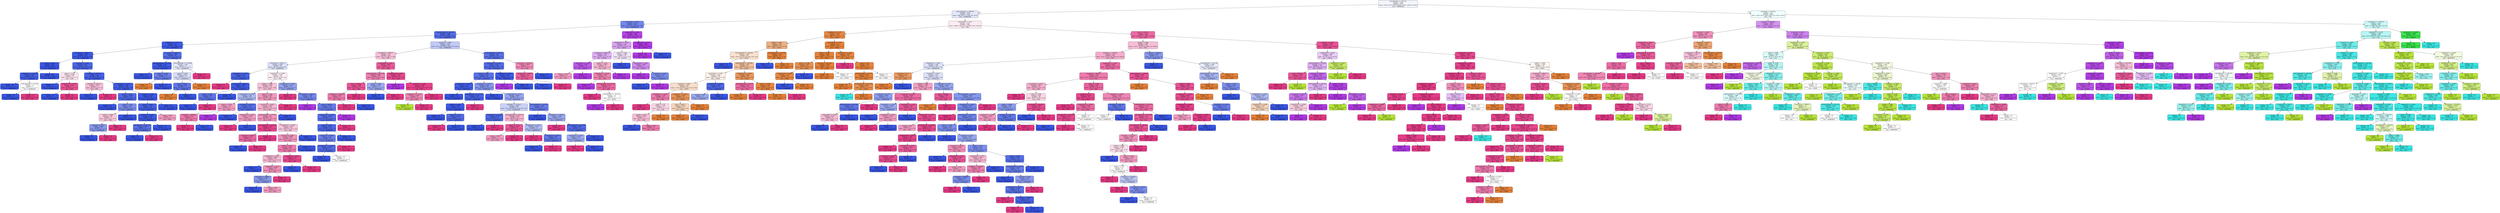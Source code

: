digraph Tree {
node [shape=box, style="filled, rounded", color="black", fontname="helvetica"] ;
edge [fontname="helvetica"] ;
0 [label="equivdiameter <= 254.314\nentropy = 2.652\nsamples = 4323\nvalue = [973.0, 653.0, 263.0, 824.0, 1702.0, 1016.0, 1374.0]\nclass = DERMASON", fillcolor="#f3f5fd"] ;
1 [label="minoraxislength <= 180.435\nentropy = 1.871\nsamples = 2716\nvalue = [949, 26, 0, 2, 1702, 341, 1271]\nclass = DERMASON", fillcolor="#e3e7fb"] ;
0 -> 1 [labeldistance=2.5, labelangle=45, headlabel="True"] ;
2 [label="eccentricity <= 0.824\nentropy = 1.075\nsamples = 1255\nvalue = [5, 2, 0, 0, 1510, 297, 195]\nclass = DERMASON", fillcolor="#7387ed"] ;
1 -> 2 ;
3 [label="majoraxislength <= 263.255\nentropy = 0.584\nsamples = 1066\nvalue = [5, 2, 0, 0, 1503, 9, 185]\nclass = DERMASON", fillcolor="#536ce8"] ;
2 -> 3 ;
4 [label="shapefactor3 <= 0.75\nentropy = 0.17\nsamples = 812\nvalue = [5, 0, 0, 0, 1264, 0, 24]\nclass = DERMASON", fillcolor="#3e5ae6"] ;
3 -> 4 ;
5 [label="convexarea <= 33999.5\nentropy = 0.129\nsamples = 778\nvalue = [0, 0, 0, 0, 1214, 0, 22]\nclass = DERMASON", fillcolor="#3d59e5"] ;
4 -> 5 ;
6 [label="extent <= 0.694\nentropy = 0.021\nsamples = 625\nvalue = [0, 0, 0, 0, 997, 0, 2]\nclass = DERMASON", fillcolor="#3956e5"] ;
5 -> 6 ;
7 [label="compactness <= 0.824\nentropy = 0.303\nsamples = 26\nvalue = [0, 0, 0, 0, 35, 0, 2]\nclass = DERMASON", fillcolor="#4460e6"] ;
6 -> 7 ;
8 [label="entropy = 0.0\nsamples = 23\nvalue = [0, 0, 0, 0, 33, 0, 0]\nclass = DERMASON", fillcolor="#3956e5"] ;
7 -> 8 ;
9 [label="majoraxislength <= 243.88\nentropy = 1.0\nsamples = 3\nvalue = [0, 0, 0, 0, 2, 0, 2]\nclass = DERMASON", fillcolor="#ffffff"] ;
7 -> 9 ;
10 [label="entropy = 0.0\nsamples = 2\nvalue = [0, 0, 0, 0, 2, 0, 0]\nclass = DERMASON", fillcolor="#3956e5"] ;
9 -> 10 ;
11 [label="entropy = 0.0\nsamples = 1\nvalue = [0, 0, 0, 0, 0, 0, 2]\nclass = SIRA", fillcolor="#e53986"] ;
9 -> 11 ;
12 [label="entropy = 0.0\nsamples = 599\nvalue = [0, 0, 0, 0, 962, 0, 0]\nclass = DERMASON", fillcolor="#3956e5"] ;
6 -> 12 ;
13 [label="roundness <= 0.889\nentropy = 0.417\nsamples = 153\nvalue = [0, 0, 0, 0, 217, 0, 20]\nclass = DERMASON", fillcolor="#4b66e7"] ;
5 -> 13 ;
14 [label="extent <= 0.732\nentropy = 0.996\nsamples = 9\nvalue = [0, 0, 0, 0, 6, 0, 7]\nclass = SIRA", fillcolor="#fbe3ee"] ;
13 -> 14 ;
15 [label="entropy = 0.0\nsamples = 4\nvalue = [0, 0, 0, 0, 5, 0, 0]\nclass = DERMASON", fillcolor="#3956e5"] ;
14 -> 15 ;
16 [label="shapefactor4 <= 0.995\nentropy = 0.544\nsamples = 5\nvalue = [0, 0, 0, 0, 1, 0, 7]\nclass = SIRA", fillcolor="#e95597"] ;
14 -> 16 ;
17 [label="entropy = 0.0\nsamples = 1\nvalue = [0, 0, 0, 0, 1, 0, 0]\nclass = DERMASON", fillcolor="#3956e5"] ;
16 -> 17 ;
18 [label="entropy = 0.0\nsamples = 4\nvalue = [0, 0, 0, 0, 0, 0, 7]\nclass = SIRA", fillcolor="#e53986"] ;
16 -> 18 ;
19 [label="perimeter <= 671.135\nentropy = 0.32\nsamples = 144\nvalue = [0, 0, 0, 0, 211, 0, 13]\nclass = DERMASON", fillcolor="#4560e7"] ;
13 -> 19 ;
20 [label="perimeter <= 670.411\nentropy = 0.971\nsamples = 3\nvalue = [0, 0, 0, 0, 2, 0, 3]\nclass = SIRA", fillcolor="#f6bdd7"] ;
19 -> 20 ;
21 [label="entropy = 0.0\nsamples = 2\nvalue = [0, 0, 0, 0, 2, 0, 0]\nclass = DERMASON", fillcolor="#3956e5"] ;
20 -> 21 ;
22 [label="entropy = 0.0\nsamples = 1\nvalue = [0, 0, 0, 0, 0, 0, 3]\nclass = SIRA", fillcolor="#e53986"] ;
20 -> 22 ;
23 [label="shapefactor1 <= 0.007\nentropy = 0.268\nsamples = 141\nvalue = [0, 0, 0, 0, 209, 0, 10]\nclass = DERMASON", fillcolor="#425ee6"] ;
19 -> 23 ;
24 [label="extent <= 0.771\nentropy = 0.488\nsamples = 47\nvalue = [0, 0, 0, 0, 59, 0, 7]\nclass = DERMASON", fillcolor="#506ae8"] ;
23 -> 24 ;
25 [label="entropy = 0.0\nsamples = 28\nvalue = [0, 0, 0, 0, 38, 0, 0]\nclass = DERMASON", fillcolor="#3956e5"] ;
24 -> 25 ;
26 [label="solidity <= 0.99\nentropy = 0.811\nsamples = 19\nvalue = [0, 0, 0, 0, 21, 0, 7]\nclass = DERMASON", fillcolor="#7b8eee"] ;
24 -> 26 ;
27 [label="solidity <= 0.989\nentropy = 0.98\nsamples = 7\nvalue = [0, 0, 0, 0, 5, 0, 7]\nclass = SIRA", fillcolor="#f8c6dc"] ;
26 -> 27 ;
28 [label="roundness <= 0.917\nentropy = 0.863\nsamples = 5\nvalue = [0, 0, 0, 0, 5, 0, 2]\nclass = DERMASON", fillcolor="#889aef"] ;
27 -> 28 ;
29 [label="entropy = 0.0\nsamples = 4\nvalue = [0, 0, 0, 0, 5, 0, 0]\nclass = DERMASON", fillcolor="#3956e5"] ;
28 -> 29 ;
30 [label="entropy = 0.0\nsamples = 1\nvalue = [0, 0, 0, 0, 0, 0, 2]\nclass = SIRA", fillcolor="#e53986"] ;
28 -> 30 ;
31 [label="entropy = 0.0\nsamples = 2\nvalue = [0, 0, 0, 0, 0, 0, 5]\nclass = SIRA", fillcolor="#e53986"] ;
27 -> 31 ;
32 [label="entropy = 0.0\nsamples = 12\nvalue = [0, 0, 0, 0, 16, 0, 0]\nclass = DERMASON", fillcolor="#3956e5"] ;
26 -> 32 ;
33 [label="roundness <= 0.907\nentropy = 0.139\nsamples = 94\nvalue = [0, 0, 0, 0, 150, 0, 3]\nclass = DERMASON", fillcolor="#3d59e6"] ;
23 -> 33 ;
34 [label="extent <= 0.804\nentropy = 0.353\nsamples = 30\nvalue = [0, 0, 0, 0, 42, 0, 3]\nclass = DERMASON", fillcolor="#4762e7"] ;
33 -> 34 ;
35 [label="roundness <= 0.895\nentropy = 0.162\nsamples = 28\nvalue = [0, 0, 0, 0, 41, 0, 1]\nclass = DERMASON", fillcolor="#3e5ae6"] ;
34 -> 35 ;
36 [label="equivdiameter <= 209.279\nentropy = 0.592\nsamples = 5\nvalue = [0, 0, 0, 0, 6, 0, 1]\nclass = DERMASON", fillcolor="#5a72e9"] ;
35 -> 36 ;
37 [label="entropy = 0.0\nsamples = 4\nvalue = [0, 0, 0, 0, 6, 0, 0]\nclass = DERMASON", fillcolor="#3956e5"] ;
36 -> 37 ;
38 [label="entropy = 0.0\nsamples = 1\nvalue = [0, 0, 0, 0, 0, 0, 1]\nclass = SIRA", fillcolor="#e53986"] ;
36 -> 38 ;
39 [label="entropy = 0.0\nsamples = 23\nvalue = [0, 0, 0, 0, 35, 0, 0]\nclass = DERMASON", fillcolor="#3956e5"] ;
35 -> 39 ;
40 [label="entropy = 0.918\nsamples = 2\nvalue = [0, 0, 0, 0, 1, 0, 2]\nclass = SIRA", fillcolor="#f29cc2"] ;
34 -> 40 ;
41 [label="entropy = 0.0\nsamples = 64\nvalue = [0, 0, 0, 0, 108, 0, 0]\nclass = DERMASON", fillcolor="#3956e5"] ;
33 -> 41 ;
42 [label="convexarea <= 32017.5\nentropy = 0.643\nsamples = 34\nvalue = [5, 0, 0, 0, 50, 0, 2]\nclass = DERMASON", fillcolor="#546de8"] ;
4 -> 42 ;
43 [label="minoraxislength <= 175.834\nentropy = 0.151\nsamples = 28\nvalue = [1, 0, 0, 0, 45, 0, 0]\nclass = DERMASON", fillcolor="#3d5ae6"] ;
42 -> 43 ;
44 [label="entropy = 0.0\nsamples = 25\nvalue = [0, 0, 0, 0, 41, 0, 0]\nclass = DERMASON", fillcolor="#3956e5"] ;
43 -> 44 ;
45 [label="extent <= 0.789\nentropy = 0.722\nsamples = 3\nvalue = [1, 0, 0, 0, 4, 0, 0]\nclass = DERMASON", fillcolor="#6a80ec"] ;
43 -> 45 ;
46 [label="entropy = 0.0\nsamples = 1\nvalue = [1, 0, 0, 0, 0, 0, 0]\nclass = SEKER", fillcolor="#e58139"] ;
45 -> 46 ;
47 [label="entropy = 0.0\nsamples = 2\nvalue = [0, 0, 0, 0, 4, 0, 0]\nclass = DERMASON", fillcolor="#3956e5"] ;
45 -> 47 ;
48 [label="minoraxislength <= 179.488\nentropy = 1.495\nsamples = 6\nvalue = [4, 0, 0, 0, 5, 0, 2]\nclass = DERMASON", fillcolor="#e3e7fb"] ;
42 -> 48 ;
49 [label="extent <= 0.779\nentropy = 0.991\nsamples = 5\nvalue = [4, 0, 0, 0, 5, 0, 0]\nclass = DERMASON", fillcolor="#d7ddfa"] ;
48 -> 49 ;
50 [label="area <= 31801.5\nentropy = 0.65\nsamples = 3\nvalue = [1, 0, 0, 0, 5, 0, 0]\nclass = DERMASON", fillcolor="#6178ea"] ;
49 -> 50 ;
51 [label="entropy = 0.0\nsamples = 1\nvalue = [1, 0, 0, 0, 0, 0, 0]\nclass = SEKER", fillcolor="#e58139"] ;
50 -> 51 ;
52 [label="entropy = 0.0\nsamples = 2\nvalue = [0, 0, 0, 0, 5, 0, 0]\nclass = DERMASON", fillcolor="#3956e5"] ;
50 -> 52 ;
53 [label="entropy = 0.0\nsamples = 2\nvalue = [3, 0, 0, 0, 0, 0, 0]\nclass = SEKER", fillcolor="#e58139"] ;
49 -> 53 ;
54 [label="entropy = 0.0\nsamples = 1\nvalue = [0, 0, 0, 0, 0, 0, 2]\nclass = SIRA", fillcolor="#e53986"] ;
48 -> 54 ;
55 [label="roundness <= 0.892\nentropy = 1.143\nsamples = 254\nvalue = [0.0, 2.0, 0.0, 0.0, 239.0, 9.0, 161.0]\nclass = DERMASON", fillcolor="#c1caf7"] ;
3 -> 55 ;
56 [label="convexarea <= 39601.0\nentropy = 1.21\nsamples = 144\nvalue = [0, 2, 0, 0, 92, 8, 138]\nclass = SIRA", fillcolor="#f7c1d9"] ;
55 -> 56 ;
57 [label="convexarea <= 35351.5\nentropy = 1.189\nsamples = 97\nvalue = [0, 0, 0, 0, 83, 6, 67]\nclass = DERMASON", fillcolor="#dbe1fa"] ;
56 -> 57 ;
58 [label="shapefactor1 <= 0.008\nentropy = 0.391\nsamples = 18\nvalue = [0, 0, 0, 0, 24, 0, 2]\nclass = DERMASON", fillcolor="#4964e7"] ;
57 -> 58 ;
59 [label="entropy = 0.0\nsamples = 1\nvalue = [0, 0, 0, 0, 0, 0, 1]\nclass = SIRA", fillcolor="#e53986"] ;
58 -> 59 ;
60 [label="convexarea <= 33939.5\nentropy = 0.242\nsamples = 17\nvalue = [0, 0, 0, 0, 24, 0, 1]\nclass = DERMASON", fillcolor="#415de6"] ;
58 -> 60 ;
61 [label="extent <= 0.802\nentropy = 0.65\nsamples = 5\nvalue = [0, 0, 0, 0, 5, 0, 1]\nclass = DERMASON", fillcolor="#6178ea"] ;
60 -> 61 ;
62 [label="entropy = 0.0\nsamples = 4\nvalue = [0, 0, 0, 0, 5, 0, 0]\nclass = DERMASON", fillcolor="#3956e5"] ;
61 -> 62 ;
63 [label="entropy = 0.0\nsamples = 1\nvalue = [0, 0, 0, 0, 0, 0, 1]\nclass = SIRA", fillcolor="#e53986"] ;
61 -> 63 ;
64 [label="entropy = 0.0\nsamples = 12\nvalue = [0, 0, 0, 0, 19, 0, 0]\nclass = DERMASON", fillcolor="#3956e5"] ;
60 -> 64 ;
65 [label="shapefactor1 <= 0.008\nentropy = 1.222\nsamples = 79\nvalue = [0, 0, 0, 0, 59, 6, 65]\nclass = SIRA", fillcolor="#fdeef5"] ;
57 -> 65 ;
66 [label="solidity <= 0.985\nentropy = 1.095\nsamples = 58\nvalue = [0, 0, 0, 0, 39, 2, 58]\nclass = SIRA", fillcolor="#f7c0d9"] ;
65 -> 66 ;
67 [label="compactness <= 0.798\nentropy = 1.26\nsamples = 18\nvalue = [0, 0, 0, 0, 15, 2, 8]\nclass = DERMASON", fillcolor="#adb9f4"] ;
66 -> 67 ;
68 [label="extent <= 0.784\nentropy = 1.371\nsamples = 8\nvalue = [0, 0, 0, 0, 2, 2, 6]\nclass = SIRA", fillcolor="#f29cc2"] ;
67 -> 68 ;
69 [label="perimeter <= 749.435\nentropy = 0.811\nsamples = 7\nvalue = [0, 0, 0, 0, 2, 0, 6]\nclass = SIRA", fillcolor="#ee7bae"] ;
68 -> 69 ;
70 [label="entropy = 0.0\nsamples = 5\nvalue = [0, 0, 0, 0, 0, 0, 6]\nclass = SIRA", fillcolor="#e53986"] ;
69 -> 70 ;
71 [label="entropy = 0.0\nsamples = 2\nvalue = [0, 0, 0, 0, 2, 0, 0]\nclass = DERMASON", fillcolor="#3956e5"] ;
69 -> 71 ;
72 [label="entropy = 0.0\nsamples = 1\nvalue = [0, 0, 0, 0, 0, 2, 0]\nclass = HOROZ", fillcolor="#b139e5"] ;
68 -> 72 ;
73 [label="convexarea <= 37913.0\nentropy = 0.567\nsamples = 10\nvalue = [0, 0, 0, 0, 13, 0, 2]\nclass = DERMASON", fillcolor="#5770e9"] ;
67 -> 73 ;
74 [label="entropy = 0.0\nsamples = 7\nvalue = [0, 0, 0, 0, 12, 0, 0]\nclass = DERMASON", fillcolor="#3956e5"] ;
73 -> 74 ;
75 [label="shapefactor4 <= 0.997\nentropy = 0.918\nsamples = 3\nvalue = [0, 0, 0, 0, 1, 0, 2]\nclass = SIRA", fillcolor="#f29cc2"] ;
73 -> 75 ;
76 [label="entropy = 0.0\nsamples = 2\nvalue = [0, 0, 0, 0, 0, 0, 2]\nclass = SIRA", fillcolor="#e53986"] ;
75 -> 76 ;
77 [label="entropy = 0.0\nsamples = 1\nvalue = [0, 0, 0, 0, 1, 0, 0]\nclass = DERMASON", fillcolor="#3956e5"] ;
75 -> 77 ;
78 [label="extent <= 0.791\nentropy = 0.909\nsamples = 40\nvalue = [0, 0, 0, 0, 24, 0, 50]\nclass = SIRA", fillcolor="#f198c0"] ;
66 -> 78 ;
79 [label="eccentricity <= 0.803\nentropy = 0.959\nsamples = 36\nvalue = [0, 0, 0, 0, 24, 0, 39]\nclass = SIRA", fillcolor="#f5b3d0"] ;
78 -> 79 ;
80 [label="minoraxislength <= 171.79\nentropy = 0.9\nsamples = 33\nvalue = [0, 0, 0, 0, 18, 0, 39]\nclass = SIRA", fillcolor="#f194be"] ;
79 -> 80 ;
81 [label="minoraxislength <= 169.287\nentropy = 0.337\nsamples = 8\nvalue = [0, 0, 0, 0, 1, 0, 15]\nclass = SIRA", fillcolor="#e7468e"] ;
80 -> 81 ;
82 [label="roundness <= 0.865\nentropy = 0.722\nsamples = 3\nvalue = [0, 0, 0, 0, 1, 0, 4]\nclass = SIRA", fillcolor="#ec6aa4"] ;
81 -> 82 ;
83 [label="entropy = 0.0\nsamples = 1\nvalue = [0, 0, 0, 0, 1, 0, 0]\nclass = DERMASON", fillcolor="#3956e5"] ;
82 -> 83 ;
84 [label="entropy = 0.0\nsamples = 2\nvalue = [0, 0, 0, 0, 0, 0, 4]\nclass = SIRA", fillcolor="#e53986"] ;
82 -> 84 ;
85 [label="entropy = 0.0\nsamples = 5\nvalue = [0, 0, 0, 0, 0, 0, 11]\nclass = SIRA", fillcolor="#e53986"] ;
81 -> 85 ;
86 [label="shapefactor1 <= 0.007\nentropy = 0.979\nsamples = 25\nvalue = [0, 0, 0, 0, 17, 0, 24]\nclass = SIRA", fillcolor="#f7c5dc"] ;
80 -> 86 ;
87 [label="roundness <= 0.891\nentropy = 0.898\nsamples = 22\nvalue = [0, 0, 0, 0, 11, 0, 24]\nclass = SIRA", fillcolor="#f194bd"] ;
86 -> 87 ;
88 [label="extent <= 0.724\nentropy = 0.811\nsamples = 19\nvalue = [0, 0, 0, 0, 8, 0, 24]\nclass = SIRA", fillcolor="#ee7bae"] ;
87 -> 88 ;
89 [label="shapefactor3 <= 0.621\nentropy = 0.964\nsamples = 10\nvalue = [0, 0, 0, 0, 7, 0, 11]\nclass = SIRA", fillcolor="#f6b7d3"] ;
88 -> 89 ;
90 [label="entropy = 0.0\nsamples = 1\nvalue = [0, 0, 0, 0, 2, 0, 0]\nclass = DERMASON", fillcolor="#3956e5"] ;
89 -> 90 ;
91 [label="shapefactor1 <= 0.007\nentropy = 0.896\nsamples = 9\nvalue = [0, 0, 0, 0, 5, 0, 11]\nclass = SIRA", fillcolor="#f193bd"] ;
89 -> 91 ;
92 [label="convexarea <= 38694.5\nentropy = 0.863\nsamples = 4\nvalue = [0, 0, 0, 0, 5, 0, 2]\nclass = DERMASON", fillcolor="#889aef"] ;
91 -> 92 ;
93 [label="entropy = 0.0\nsamples = 2\nvalue = [0, 0, 0, 0, 4, 0, 0]\nclass = DERMASON", fillcolor="#3956e5"] ;
92 -> 93 ;
94 [label="entropy = 0.918\nsamples = 2\nvalue = [0, 0, 0, 0, 1, 0, 2]\nclass = SIRA", fillcolor="#f29cc2"] ;
92 -> 94 ;
95 [label="entropy = 0.0\nsamples = 5\nvalue = [0, 0, 0, 0, 0, 0, 9]\nclass = SIRA", fillcolor="#e53986"] ;
91 -> 95 ;
96 [label="eccentricity <= 0.742\nentropy = 0.371\nsamples = 9\nvalue = [0, 0, 0, 0, 1, 0, 13]\nclass = SIRA", fillcolor="#e7488f"] ;
88 -> 96 ;
97 [label="entropy = 0.0\nsamples = 1\nvalue = [0, 0, 0, 0, 1, 0, 0]\nclass = DERMASON", fillcolor="#3956e5"] ;
96 -> 97 ;
98 [label="entropy = 0.0\nsamples = 8\nvalue = [0, 0, 0, 0, 0, 0, 13]\nclass = SIRA", fillcolor="#e53986"] ;
96 -> 98 ;
99 [label="entropy = 0.0\nsamples = 3\nvalue = [0, 0, 0, 0, 3, 0, 0]\nclass = DERMASON", fillcolor="#3956e5"] ;
87 -> 99 ;
100 [label="entropy = 0.0\nsamples = 3\nvalue = [0, 0, 0, 0, 6, 0, 0]\nclass = DERMASON", fillcolor="#3956e5"] ;
86 -> 100 ;
101 [label="entropy = 0.0\nsamples = 3\nvalue = [0, 0, 0, 0, 6, 0, 0]\nclass = DERMASON", fillcolor="#3956e5"] ;
79 -> 101 ;
102 [label="entropy = 0.0\nsamples = 4\nvalue = [0, 0, 0, 0, 0, 0, 11]\nclass = SIRA", fillcolor="#e53986"] ;
78 -> 102 ;
103 [label="shapefactor4 <= 0.994\nentropy = 1.274\nsamples = 21\nvalue = [0, 0, 0, 0, 20, 4, 7]\nclass = DERMASON", fillcolor="#94a3f1"] ;
65 -> 103 ;
104 [label="entropy = 0.0\nsamples = 2\nvalue = [0, 0, 0, 0, 0, 0, 4]\nclass = SIRA", fillcolor="#e53986"] ;
103 -> 104 ;
105 [label="convexarea <= 35425.0\nentropy = 1.081\nsamples = 19\nvalue = [0, 0, 0, 0, 20, 4, 3]\nclass = DERMASON", fillcolor="#7589ed"] ;
103 -> 105 ;
106 [label="entropy = 0.0\nsamples = 1\nvalue = [0, 0, 0, 0, 0, 2, 0]\nclass = HOROZ", fillcolor="#b139e5"] ;
105 -> 106 ;
107 [label="area <= 37976.5\nentropy = 0.916\nsamples = 18\nvalue = [0, 0, 0, 0, 20, 2, 3]\nclass = DERMASON", fillcolor="#667ceb"] ;
105 -> 107 ;
108 [label="shapefactor1 <= 0.008\nentropy = 0.559\nsamples = 17\nvalue = [0, 0, 0, 0, 20, 0, 3]\nclass = DERMASON", fillcolor="#576fe9"] ;
107 -> 108 ;
109 [label="extent <= 0.755\nentropy = 0.439\nsamples = 16\nvalue = [0, 0, 0, 0, 20, 0, 2]\nclass = DERMASON", fillcolor="#4d67e8"] ;
108 -> 109 ;
110 [label="roundness <= 0.888\nentropy = 0.722\nsamples = 9\nvalue = [0, 0, 0, 0, 8, 0, 2]\nclass = DERMASON", fillcolor="#6a80ec"] ;
109 -> 110 ;
111 [label="equivdiameter <= 218.345\nentropy = 0.503\nsamples = 8\nvalue = [0, 0, 0, 0, 8, 0, 1]\nclass = DERMASON", fillcolor="#526be8"] ;
110 -> 111 ;
112 [label="entropy = 0.0\nsamples = 6\nvalue = [0, 0, 0, 0, 7, 0, 0]\nclass = DERMASON", fillcolor="#3956e5"] ;
111 -> 112 ;
113 [label="entropy = 1.0\nsamples = 2\nvalue = [0, 0, 0, 0, 1, 0, 1]\nclass = DERMASON", fillcolor="#ffffff"] ;
111 -> 113 ;
114 [label="entropy = 0.0\nsamples = 1\nvalue = [0, 0, 0, 0, 0, 0, 1]\nclass = SIRA", fillcolor="#e53986"] ;
110 -> 114 ;
115 [label="entropy = 0.0\nsamples = 7\nvalue = [0, 0, 0, 0, 12, 0, 0]\nclass = DERMASON", fillcolor="#3956e5"] ;
109 -> 115 ;
116 [label="entropy = 0.0\nsamples = 1\nvalue = [0, 0, 0, 0, 0, 0, 1]\nclass = SIRA", fillcolor="#e53986"] ;
108 -> 116 ;
117 [label="entropy = 0.0\nsamples = 1\nvalue = [0, 0, 0, 0, 0, 2, 0]\nclass = HOROZ", fillcolor="#b139e5"] ;
107 -> 117 ;
118 [label="aspectration <= 1.667\nentropy = 0.807\nsamples = 47\nvalue = [0, 2, 0, 0, 9, 2, 71]\nclass = SIRA", fillcolor="#ea5b9b"] ;
56 -> 118 ;
119 [label="majoraxislength <= 291.365\nentropy = 0.845\nsamples = 18\nvalue = [0, 0, 0, 0, 9, 0, 24]\nclass = SIRA", fillcolor="#ef83b3"] ;
118 -> 119 ;
120 [label="area <= 39599.5\nentropy = 0.544\nsamples = 14\nvalue = [0, 0, 0, 0, 3, 0, 21]\nclass = SIRA", fillcolor="#e95597"] ;
119 -> 120 ;
121 [label="perimeter <= 753.963\nentropy = 0.811\nsamples = 6\nvalue = [0, 0, 0, 0, 3, 0, 9]\nclass = SIRA", fillcolor="#ee7bae"] ;
120 -> 121 ;
122 [label="entropy = 0.0\nsamples = 4\nvalue = [0, 0, 0, 0, 0, 0, 9]\nclass = SIRA", fillcolor="#e53986"] ;
121 -> 122 ;
123 [label="entropy = 0.0\nsamples = 2\nvalue = [0, 0, 0, 0, 3, 0, 0]\nclass = DERMASON", fillcolor="#3956e5"] ;
121 -> 123 ;
124 [label="entropy = 0.0\nsamples = 8\nvalue = [0, 0, 0, 0, 0, 0, 12]\nclass = SIRA", fillcolor="#e53986"] ;
120 -> 124 ;
125 [label="solidity <= 0.99\nentropy = 0.918\nsamples = 4\nvalue = [0, 0, 0, 0, 6, 0, 3]\nclass = DERMASON", fillcolor="#9caaf2"] ;
119 -> 125 ;
126 [label="entropy = 0.0\nsamples = 3\nvalue = [0, 0, 0, 0, 6, 0, 0]\nclass = DERMASON", fillcolor="#3956e5"] ;
125 -> 126 ;
127 [label="entropy = 0.0\nsamples = 1\nvalue = [0, 0, 0, 0, 0, 0, 3]\nclass = SIRA", fillcolor="#e53986"] ;
125 -> 127 ;
128 [label="shapefactor4 <= 0.98\nentropy = 0.475\nsamples = 29\nvalue = [0, 2, 0, 0, 0, 2, 47]\nclass = SIRA", fillcolor="#e74990"] ;
118 -> 128 ;
129 [label="entropy = 0.0\nsamples = 1\nvalue = [0, 0, 0, 0, 0, 2, 0]\nclass = HOROZ", fillcolor="#b139e5"] ;
128 -> 129 ;
130 [label="eccentricity <= 0.806\nentropy = 0.246\nsamples = 28\nvalue = [0.0, 2.0, 0.0, 0.0, 0.0, 0.0, 47.0]\nclass = SIRA", fillcolor="#e6418b"] ;
128 -> 130 ;
131 [label="shapefactor3 <= 0.592\nentropy = 0.863\nsamples = 5\nvalue = [0, 2, 0, 0, 0, 0, 5]\nclass = SIRA", fillcolor="#ef88b6"] ;
130 -> 131 ;
132 [label="entropy = 0.0\nsamples = 1\nvalue = [0, 2, 0, 0, 0, 0, 0]\nclass = BARBUNYA", fillcolor="#b7e539"] ;
131 -> 132 ;
133 [label="entropy = 0.0\nsamples = 4\nvalue = [0, 0, 0, 0, 0, 0, 5]\nclass = SIRA", fillcolor="#e53986"] ;
131 -> 133 ;
134 [label="entropy = 0.0\nsamples = 23\nvalue = [0, 0, 0, 0, 0, 0, 42]\nclass = SIRA", fillcolor="#e53986"] ;
130 -> 134 ;
135 [label="majoraxislength <= 286.379\nentropy = 0.62\nsamples = 110\nvalue = [0, 0, 0, 0, 147, 1, 23]\nclass = DERMASON", fillcolor="#5971e9"] ;
55 -> 135 ;
136 [label="shapefactor1 <= 0.007\nentropy = 0.552\nsamples = 105\nvalue = [0, 0, 0, 0, 145, 1, 18]\nclass = DERMASON", fillcolor="#536ce8"] ;
135 -> 136 ;
137 [label="extent <= 0.763\nentropy = 0.58\nsamples = 83\nvalue = [0, 0, 0, 0, 112, 0, 18]\nclass = DERMASON", fillcolor="#5971e9"] ;
136 -> 137 ;
138 [label="shapefactor2 <= 0.002\nentropy = 0.24\nsamples = 45\nvalue = [0, 0, 0, 0, 73, 0, 3]\nclass = DERMASON", fillcolor="#415de6"] ;
137 -> 138 ;
139 [label="entropy = 0.0\nsamples = 19\nvalue = [0, 0, 0, 0, 33, 0, 0]\nclass = DERMASON", fillcolor="#3956e5"] ;
138 -> 139 ;
140 [label="majoraxislength <= 273.143\nentropy = 0.365\nsamples = 26\nvalue = [0, 0, 0, 0, 40, 0, 3]\nclass = DERMASON", fillcolor="#4863e7"] ;
138 -> 140 ;
141 [label="solidity <= 0.991\nentropy = 0.165\nsamples = 25\nvalue = [0, 0, 0, 0, 40, 0, 1]\nclass = DERMASON", fillcolor="#3e5ae6"] ;
140 -> 141 ;
142 [label="entropy = 0.0\nsamples = 20\nvalue = [0, 0, 0, 0, 32, 0, 0]\nclass = DERMASON", fillcolor="#3956e5"] ;
141 -> 142 ;
143 [label="roundness <= 0.9\nentropy = 0.503\nsamples = 5\nvalue = [0, 0, 0, 0, 8, 0, 1]\nclass = DERMASON", fillcolor="#526be8"] ;
141 -> 143 ;
144 [label="entropy = 0.0\nsamples = 1\nvalue = [0, 0, 0, 0, 0, 0, 1]\nclass = SIRA", fillcolor="#e53986"] ;
143 -> 144 ;
145 [label="entropy = 0.0\nsamples = 4\nvalue = [0, 0, 0, 0, 8, 0, 0]\nclass = DERMASON", fillcolor="#3956e5"] ;
143 -> 145 ;
146 [label="entropy = 0.0\nsamples = 1\nvalue = [0, 0, 0, 0, 0, 0, 2]\nclass = SIRA", fillcolor="#e53986"] ;
140 -> 146 ;
147 [label="shapefactor1 <= 0.007\nentropy = 0.852\nsamples = 38\nvalue = [0, 0, 0, 0, 39, 0, 15]\nclass = DERMASON", fillcolor="#8597ef"] ;
137 -> 147 ;
148 [label="entropy = 0.0\nsamples = 4\nvalue = [0, 0, 0, 0, 7, 0, 0]\nclass = DERMASON", fillcolor="#3956e5"] ;
147 -> 148 ;
149 [label="aspectration <= 1.555\nentropy = 0.903\nsamples = 34\nvalue = [0, 0, 0, 0, 32, 0, 15]\nclass = DERMASON", fillcolor="#96a5f1"] ;
147 -> 149 ;
150 [label="perimeter <= 713.017\nentropy = 0.983\nsamples = 19\nvalue = [0.0, 0.0, 0.0, 0.0, 15.0, 0.0, 11.0]\nclass = DERMASON", fillcolor="#cad2f8"] ;
149 -> 150 ;
151 [label="shapefactor4 <= 0.998\nentropy = 0.469\nsamples = 7\nvalue = [0, 0, 0, 0, 9, 0, 1]\nclass = DERMASON", fillcolor="#4f69e8"] ;
150 -> 151 ;
152 [label="entropy = 0.0\nsamples = 6\nvalue = [0, 0, 0, 0, 9, 0, 0]\nclass = DERMASON", fillcolor="#3956e5"] ;
151 -> 152 ;
153 [label="entropy = 0.0\nsamples = 1\nvalue = [0, 0, 0, 0, 0, 0, 1]\nclass = SIRA", fillcolor="#e53986"] ;
151 -> 153 ;
154 [label="minoraxislength <= 178.176\nentropy = 0.954\nsamples = 12\nvalue = [0, 0, 0, 0, 6, 0, 10]\nclass = SIRA", fillcolor="#f5b0cf"] ;
150 -> 154 ;
155 [label="extent <= 0.775\nentropy = 0.544\nsamples = 6\nvalue = [0, 0, 0, 0, 1, 0, 7]\nclass = SIRA", fillcolor="#e95597"] ;
154 -> 155 ;
156 [label="entropy = 0.918\nsamples = 2\nvalue = [0, 0, 0, 0, 1, 0, 2]\nclass = SIRA", fillcolor="#f29cc2"] ;
155 -> 156 ;
157 [label="entropy = 0.0\nsamples = 4\nvalue = [0, 0, 0, 0, 0, 0, 5]\nclass = SIRA", fillcolor="#e53986"] ;
155 -> 157 ;
158 [label="shapefactor1 <= 0.007\nentropy = 0.954\nsamples = 6\nvalue = [0, 0, 0, 0, 5, 0, 3]\nclass = DERMASON", fillcolor="#b0bbf5"] ;
154 -> 158 ;
159 [label="entropy = 0.0\nsamples = 2\nvalue = [0, 0, 0, 0, 0, 0, 2]\nclass = SIRA", fillcolor="#e53986"] ;
158 -> 159 ;
160 [label="eccentricity <= 0.763\nentropy = 0.65\nsamples = 4\nvalue = [0, 0, 0, 0, 5, 0, 1]\nclass = DERMASON", fillcolor="#6178ea"] ;
158 -> 160 ;
161 [label="entropy = 0.0\nsamples = 3\nvalue = [0, 0, 0, 0, 5, 0, 0]\nclass = DERMASON", fillcolor="#3956e5"] ;
160 -> 161 ;
162 [label="entropy = 0.0\nsamples = 1\nvalue = [0, 0, 0, 0, 0, 0, 1]\nclass = SIRA", fillcolor="#e53986"] ;
160 -> 162 ;
163 [label="majoraxislength <= 273.447\nentropy = 0.702\nsamples = 15\nvalue = [0, 0, 0, 0, 17, 0, 4]\nclass = DERMASON", fillcolor="#687eeb"] ;
149 -> 163 ;
164 [label="entropy = 0.0\nsamples = 4\nvalue = [0, 0, 0, 0, 9, 0, 0]\nclass = DERMASON", fillcolor="#3956e5"] ;
163 -> 164 ;
165 [label="convexarea <= 37978.5\nentropy = 0.918\nsamples = 11\nvalue = [0, 0, 0, 0, 8, 0, 4]\nclass = DERMASON", fillcolor="#9caaf2"] ;
163 -> 165 ;
166 [label="entropy = 0.0\nsamples = 2\nvalue = [0, 0, 0, 0, 0, 0, 3]\nclass = SIRA", fillcolor="#e53986"] ;
165 -> 166 ;
167 [label="majoraxislength <= 279.386\nentropy = 0.503\nsamples = 9\nvalue = [0, 0, 0, 0, 8, 0, 1]\nclass = DERMASON", fillcolor="#526be8"] ;
165 -> 167 ;
168 [label="eccentricity <= 0.774\nentropy = 0.918\nsamples = 3\nvalue = [0, 0, 0, 0, 2, 0, 1]\nclass = DERMASON", fillcolor="#9caaf2"] ;
167 -> 168 ;
169 [label="entropy = 0.0\nsamples = 1\nvalue = [0, 0, 0, 0, 0, 0, 1]\nclass = SIRA", fillcolor="#e53986"] ;
168 -> 169 ;
170 [label="entropy = 0.0\nsamples = 2\nvalue = [0, 0, 0, 0, 2, 0, 0]\nclass = DERMASON", fillcolor="#3956e5"] ;
168 -> 170 ;
171 [label="entropy = 0.0\nsamples = 6\nvalue = [0, 0, 0, 0, 6, 0, 0]\nclass = DERMASON", fillcolor="#3956e5"] ;
167 -> 171 ;
172 [label="shapefactor4 <= 0.991\nentropy = 0.191\nsamples = 22\nvalue = [0, 0, 0, 0, 33, 1, 0]\nclass = DERMASON", fillcolor="#3f5be6"] ;
136 -> 172 ;
173 [label="entropy = 0.0\nsamples = 1\nvalue = [0, 0, 0, 0, 0, 1, 0]\nclass = HOROZ", fillcolor="#b139e5"] ;
172 -> 173 ;
174 [label="entropy = 0.0\nsamples = 21\nvalue = [0, 0, 0, 0, 33, 0, 0]\nclass = DERMASON", fillcolor="#3956e5"] ;
172 -> 174 ;
175 [label="convexarea <= 41430.5\nentropy = 0.863\nsamples = 5\nvalue = [0, 0, 0, 0, 2, 0, 5]\nclass = SIRA", fillcolor="#ef88b6"] ;
135 -> 175 ;
176 [label="shapefactor2 <= 0.002\nentropy = 0.65\nsamples = 4\nvalue = [0, 0, 0, 0, 1, 0, 5]\nclass = SIRA", fillcolor="#ea619e"] ;
175 -> 176 ;
177 [label="entropy = 0.0\nsamples = 1\nvalue = [0, 0, 0, 0, 1, 0, 0]\nclass = DERMASON", fillcolor="#3956e5"] ;
176 -> 177 ;
178 [label="entropy = 0.0\nsamples = 3\nvalue = [0, 0, 0, 0, 0, 0, 5]\nclass = SIRA", fillcolor="#e53986"] ;
176 -> 178 ;
179 [label="entropy = 0.0\nsamples = 1\nvalue = [0, 0, 0, 0, 1, 0, 0]\nclass = DERMASON", fillcolor="#3956e5"] ;
175 -> 179 ;
180 [label="aspectration <= 1.884\nentropy = 0.365\nsamples = 189\nvalue = [0, 0, 0, 0, 7, 288, 10]\nclass = HOROZ", fillcolor="#b544e6"] ;
2 -> 180 ;
181 [label="shapefactor2 <= 0.001\nentropy = 1.353\nsamples = 28\nvalue = [0, 0, 0, 0, 6, 24, 10]\nclass = HOROZ", fillcolor="#dba3f3"] ;
180 -> 181 ;
182 [label="convexarea <= 42943.0\nentropy = 0.951\nsamples = 18\nvalue = [0, 0, 0, 0, 0, 17, 10]\nclass = HOROZ", fillcolor="#dfadf4"] ;
181 -> 182 ;
183 [label="aspectration <= 1.799\nentropy = 0.592\nsamples = 9\nvalue = [0, 0, 0, 0, 0, 12, 2]\nclass = HOROZ", fillcolor="#be5ae9"] ;
182 -> 183 ;
184 [label="entropy = 0.918\nsamples = 2\nvalue = [0, 0, 0, 0, 0, 1, 2]\nclass = SIRA", fillcolor="#f29cc2"] ;
183 -> 184 ;
185 [label="entropy = 0.0\nsamples = 7\nvalue = [0, 0, 0, 0, 0, 11, 0]\nclass = HOROZ", fillcolor="#b139e5"] ;
183 -> 185 ;
186 [label="solidity <= 0.991\nentropy = 0.961\nsamples = 9\nvalue = [0, 0, 0, 0, 0, 5, 8]\nclass = SIRA", fillcolor="#f5b5d2"] ;
182 -> 186 ;
187 [label="shapefactor1 <= 0.007\nentropy = 0.845\nsamples = 8\nvalue = [0, 0, 0, 0, 0, 3, 8]\nclass = SIRA", fillcolor="#ef83b3"] ;
186 -> 187 ;
188 [label="entropy = 0.0\nsamples = 1\nvalue = [0, 0, 0, 0, 0, 1, 0]\nclass = HOROZ", fillcolor="#b139e5"] ;
187 -> 188 ;
189 [label="minoraxislength <= 176.102\nentropy = 0.722\nsamples = 7\nvalue = [0, 0, 0, 0, 0, 2, 8]\nclass = SIRA", fillcolor="#ec6aa4"] ;
187 -> 189 ;
190 [label="entropy = 0.0\nsamples = 3\nvalue = [0, 0, 0, 0, 0, 0, 6]\nclass = SIRA", fillcolor="#e53986"] ;
189 -> 190 ;
191 [label="equivdiameter <= 237.234\nentropy = 1.0\nsamples = 4\nvalue = [0, 0, 0, 0, 0, 2, 2]\nclass = HOROZ", fillcolor="#ffffff"] ;
189 -> 191 ;
192 [label="entropy = 0.0\nsamples = 2\nvalue = [0, 0, 0, 0, 0, 2, 0]\nclass = HOROZ", fillcolor="#b139e5"] ;
191 -> 192 ;
193 [label="entropy = 0.0\nsamples = 2\nvalue = [0, 0, 0, 0, 0, 0, 2]\nclass = SIRA", fillcolor="#e53986"] ;
191 -> 193 ;
194 [label="entropy = 0.0\nsamples = 1\nvalue = [0, 0, 0, 0, 0, 2, 0]\nclass = HOROZ", fillcolor="#b139e5"] ;
186 -> 194 ;
195 [label="extent <= 0.693\nentropy = 0.996\nsamples = 10\nvalue = [0, 0, 0, 0, 6, 7, 0]\nclass = HOROZ", fillcolor="#f4e3fb"] ;
181 -> 195 ;
196 [label="entropy = 0.0\nsamples = 3\nvalue = [0, 0, 0, 0, 3, 0, 0]\nclass = DERMASON", fillcolor="#3956e5"] ;
195 -> 196 ;
197 [label="aspectration <= 1.801\nentropy = 0.881\nsamples = 7\nvalue = [0, 0, 0, 0, 3, 7, 0]\nclass = HOROZ", fillcolor="#d28ef0"] ;
195 -> 197 ;
198 [label="entropy = 0.0\nsamples = 4\nvalue = [0, 0, 0, 0, 0, 6, 0]\nclass = HOROZ", fillcolor="#b139e5"] ;
197 -> 198 ;
199 [label="eccentricity <= 0.837\nentropy = 0.811\nsamples = 3\nvalue = [0, 0, 0, 0, 3, 1, 0]\nclass = DERMASON", fillcolor="#7b8eee"] ;
197 -> 199 ;
200 [label="entropy = 0.0\nsamples = 2\nvalue = [0, 0, 0, 0, 3, 0, 0]\nclass = DERMASON", fillcolor="#3956e5"] ;
199 -> 200 ;
201 [label="entropy = 0.0\nsamples = 1\nvalue = [0, 0, 0, 0, 0, 1, 0]\nclass = HOROZ", fillcolor="#b139e5"] ;
199 -> 201 ;
202 [label="shapefactor1 <= 0.01\nentropy = 0.036\nsamples = 161\nvalue = [0, 0, 0, 0, 1, 264, 0]\nclass = HOROZ", fillcolor="#b13ae5"] ;
180 -> 202 ;
203 [label="entropy = 0.0\nsamples = 160\nvalue = [0, 0, 0, 0, 0, 264, 0]\nclass = HOROZ", fillcolor="#b139e5"] ;
202 -> 203 ;
204 [label="entropy = 0.0\nsamples = 1\nvalue = [0, 0, 0, 0, 1, 0, 0]\nclass = DERMASON", fillcolor="#3956e5"] ;
202 -> 204 ;
205 [label="aspectration <= 1.371\nentropy = 1.527\nsamples = 1461\nvalue = [944.0, 24.0, 0.0, 2.0, 192.0, 44.0, 1076.0]\nclass = SIRA", fillcolor="#fcebf3"] ;
1 -> 205 ;
206 [label="shapefactor3 <= 0.76\nentropy = 0.379\nsamples = 611\nvalue = [884, 1, 0, 1, 34, 0, 17]\nclass = SEKER", fillcolor="#e78845"] ;
205 -> 206 ;
207 [label="solidity <= 0.991\nentropy = 1.14\nsamples = 99\nvalue = [109, 0, 0, 0, 30, 0, 15]\nclass = SEKER", fillcolor="#eeaf81"] ;
206 -> 207 ;
208 [label="minoraxislength <= 184.602\nentropy = 1.468\nsamples = 63\nvalue = [43.0, 0.0, 0.0, 0.0, 29.0, 0.0, 15.0]\nclass = SEKER", fillcolor="#f9e1cf"] ;
207 -> 208 ;
209 [label="entropy = 0.0\nsamples = 11\nvalue = [0, 0, 0, 0, 16, 0, 0]\nclass = DERMASON", fillcolor="#3956e5"] ;
208 -> 209 ;
210 [label="equivdiameter <= 229.429\nentropy = 1.36\nsamples = 52\nvalue = [43, 0, 0, 0, 13, 0, 15]\nclass = SEKER", fillcolor="#f2c09c"] ;
208 -> 210 ;
211 [label="aspectration <= 1.348\nentropy = 1.559\nsamples = 28\nvalue = [16, 0, 0, 0, 13, 0, 10]\nclass = SEKER", fillcolor="#fcf0e8"] ;
210 -> 211 ;
212 [label="roundness <= 0.927\nentropy = 1.416\nsamples = 22\nvalue = [15.0, 0.0, 0.0, 0.0, 4.0, 0.0, 10.0]\nclass = SEKER", fillcolor="#f8decb"] ;
211 -> 212 ;
213 [label="shapefactor2 <= 0.002\nentropy = 1.149\nsamples = 10\nvalue = [2, 0, 0, 0, 2, 0, 10]\nclass = SIRA", fillcolor="#ee7bae"] ;
212 -> 213 ;
214 [label="entropy = 0.0\nsamples = 5\nvalue = [0, 0, 0, 0, 0, 0, 7]\nclass = SIRA", fillcolor="#e53986"] ;
213 -> 214 ;
215 [label="extent <= 0.74\nentropy = 1.557\nsamples = 5\nvalue = [2, 0, 0, 0, 2, 0, 3]\nclass = SIRA", fillcolor="#fad7e7"] ;
213 -> 215 ;
216 [label="extent <= 0.718\nentropy = 0.971\nsamples = 3\nvalue = [0, 0, 0, 0, 2, 0, 3]\nclass = SIRA", fillcolor="#f6bdd7"] ;
215 -> 216 ;
217 [label="entropy = 0.0\nsamples = 1\nvalue = [0, 0, 0, 0, 1, 0, 0]\nclass = DERMASON", fillcolor="#3956e5"] ;
216 -> 217 ;
218 [label="entropy = 0.811\nsamples = 2\nvalue = [0, 0, 0, 0, 1, 0, 3]\nclass = SIRA", fillcolor="#ee7bae"] ;
216 -> 218 ;
219 [label="entropy = 0.0\nsamples = 2\nvalue = [2, 0, 0, 0, 0, 0, 0]\nclass = SEKER", fillcolor="#e58139"] ;
215 -> 219 ;
220 [label="convexarea <= 37416.5\nentropy = 0.567\nsamples = 12\nvalue = [13, 0, 0, 0, 2, 0, 0]\nclass = SEKER", fillcolor="#e99457"] ;
212 -> 220 ;
221 [label="area <= 36452.5\nentropy = 0.971\nsamples = 5\nvalue = [3, 0, 0, 0, 2, 0, 0]\nclass = SEKER", fillcolor="#f6d5bd"] ;
220 -> 221 ;
222 [label="entropy = 0.0\nsamples = 3\nvalue = [3, 0, 0, 0, 0, 0, 0]\nclass = SEKER", fillcolor="#e58139"] ;
221 -> 222 ;
223 [label="entropy = 0.0\nsamples = 2\nvalue = [0, 0, 0, 0, 2, 0, 0]\nclass = DERMASON", fillcolor="#3956e5"] ;
221 -> 223 ;
224 [label="entropy = 0.0\nsamples = 7\nvalue = [10, 0, 0, 0, 0, 0, 0]\nclass = SEKER", fillcolor="#e58139"] ;
220 -> 224 ;
225 [label="shapefactor4 <= 0.998\nentropy = 0.469\nsamples = 6\nvalue = [1, 0, 0, 0, 9, 0, 0]\nclass = DERMASON", fillcolor="#4f69e8"] ;
211 -> 225 ;
226 [label="entropy = 0.918\nsamples = 2\nvalue = [1, 0, 0, 0, 2, 0, 0]\nclass = DERMASON", fillcolor="#9caaf2"] ;
225 -> 226 ;
227 [label="entropy = 0.0\nsamples = 4\nvalue = [0, 0, 0, 0, 7, 0, 0]\nclass = DERMASON", fillcolor="#3956e5"] ;
225 -> 227 ;
228 [label="shapefactor4 <= 0.997\nentropy = 0.625\nsamples = 24\nvalue = [27, 0, 0, 0, 0, 0, 5]\nclass = SEKER", fillcolor="#ea985e"] ;
210 -> 228 ;
229 [label="majoraxislength <= 272.97\nentropy = 0.722\nsamples = 4\nvalue = [1, 0, 0, 0, 0, 0, 4]\nclass = SIRA", fillcolor="#ec6aa4"] ;
228 -> 229 ;
230 [label="entropy = 0.0\nsamples = 1\nvalue = [1, 0, 0, 0, 0, 0, 0]\nclass = SEKER", fillcolor="#e58139"] ;
229 -> 230 ;
231 [label="entropy = 0.0\nsamples = 3\nvalue = [0, 0, 0, 0, 0, 0, 4]\nclass = SIRA", fillcolor="#e53986"] ;
229 -> 231 ;
232 [label="extent <= 0.798\nentropy = 0.229\nsamples = 20\nvalue = [26, 0, 0, 0, 0, 0, 1]\nclass = SEKER", fillcolor="#e68641"] ;
228 -> 232 ;
233 [label="entropy = 0.0\nsamples = 19\nvalue = [26, 0, 0, 0, 0, 0, 0]\nclass = SEKER", fillcolor="#e58139"] ;
232 -> 233 ;
234 [label="entropy = 0.0\nsamples = 1\nvalue = [0, 0, 0, 0, 0, 0, 1]\nclass = SIRA", fillcolor="#e53986"] ;
232 -> 234 ;
235 [label="minoraxislength <= 187.883\nentropy = 0.112\nsamples = 36\nvalue = [66, 0, 0, 0, 1, 0, 0]\nclass = SEKER", fillcolor="#e5833c"] ;
207 -> 235 ;
236 [label="entropy = 0.0\nsamples = 1\nvalue = [0, 0, 0, 0, 1, 0, 0]\nclass = DERMASON", fillcolor="#3956e5"] ;
235 -> 236 ;
237 [label="entropy = 0.0\nsamples = 35\nvalue = [66, 0, 0, 0, 0, 0, 0]\nclass = SEKER", fillcolor="#e58139"] ;
235 -> 237 ;
238 [label="aspectration <= 1.287\nentropy = 0.1\nsamples = 512\nvalue = [775, 1, 0, 1, 4, 0, 2]\nclass = SEKER", fillcolor="#e5823b"] ;
206 -> 238 ;
239 [label="extent <= 0.748\nentropy = 0.066\nsamples = 459\nvalue = [695, 1, 0, 0, 4, 0, 0]\nclass = SEKER", fillcolor="#e5823a"] ;
238 -> 239 ;
240 [label="extent <= 0.748\nentropy = 0.513\nsamples = 22\nvalue = [31, 0, 0, 0, 4, 0, 0]\nclass = SEKER", fillcolor="#e89153"] ;
239 -> 240 ;
241 [label="shapefactor4 <= 0.996\nentropy = 0.33\nsamples = 21\nvalue = [31, 0, 0, 0, 2, 0, 0]\nclass = SEKER", fillcolor="#e78946"] ;
240 -> 241 ;
242 [label="entropy = 0.0\nsamples = 2\nvalue = [0, 0, 0, 0, 2, 0, 0]\nclass = DERMASON", fillcolor="#3956e5"] ;
241 -> 242 ;
243 [label="entropy = 0.0\nsamples = 19\nvalue = [31, 0, 0, 0, 0, 0, 0]\nclass = SEKER", fillcolor="#e58139"] ;
241 -> 243 ;
244 [label="entropy = 0.0\nsamples = 1\nvalue = [0, 0, 0, 0, 2, 0, 0]\nclass = DERMASON", fillcolor="#3956e5"] ;
240 -> 244 ;
245 [label="perimeter <= 833.459\nentropy = 0.016\nsamples = 437\nvalue = [664, 1, 0, 0, 0, 0, 0]\nclass = SEKER", fillcolor="#e58139"] ;
239 -> 245 ;
246 [label="entropy = 0.0\nsamples = 435\nvalue = [663, 0, 0, 0, 0, 0, 0]\nclass = SEKER", fillcolor="#e58139"] ;
245 -> 246 ;
247 [label="entropy = 1.0\nsamples = 2\nvalue = [1, 1, 0, 0, 0, 0, 0]\nclass = SEKER", fillcolor="#ffffff"] ;
245 -> 247 ;
248 [label="aspectration <= 1.288\nentropy = 0.258\nsamples = 53\nvalue = [80, 0, 0, 1, 0, 0, 2]\nclass = SEKER", fillcolor="#e68640"] ;
238 -> 248 ;
249 [label="entropy = 0.0\nsamples = 1\nvalue = [0, 0, 0, 0, 0, 0, 1]\nclass = SIRA", fillcolor="#e53986"] ;
248 -> 249 ;
250 [label="extent <= 0.8\nentropy = 0.19\nsamples = 52\nvalue = [80, 0, 0, 1, 0, 0, 1]\nclass = SEKER", fillcolor="#e6843e"] ;
248 -> 250 ;
251 [label="minoraxislength <= 211.71\nentropy = 0.097\nsamples = 50\nvalue = [79, 0, 0, 1, 0, 0, 0]\nclass = SEKER", fillcolor="#e5833c"] ;
250 -> 251 ;
252 [label="entropy = 0.0\nsamples = 42\nvalue = [70, 0, 0, 0, 0, 0, 0]\nclass = SEKER", fillcolor="#e58139"] ;
251 -> 252 ;
253 [label="minoraxislength <= 212.042\nentropy = 0.469\nsamples = 8\nvalue = [9, 0, 0, 1, 0, 0, 0]\nclass = SEKER", fillcolor="#e88f4f"] ;
251 -> 253 ;
254 [label="entropy = 0.0\nsamples = 1\nvalue = [0, 0, 0, 1, 0, 0, 0]\nclass = CALI", fillcolor="#39e5e2"] ;
253 -> 254 ;
255 [label="entropy = 0.0\nsamples = 7\nvalue = [9, 0, 0, 0, 0, 0, 0]\nclass = SEKER", fillcolor="#e58139"] ;
253 -> 255 ;
256 [label="entropy = 1.0\nsamples = 2\nvalue = [1, 0, 0, 0, 0, 0, 1]\nclass = SEKER", fillcolor="#ffffff"] ;
250 -> 256 ;
257 [label="area <= 42142.5\nentropy = 1.104\nsamples = 850\nvalue = [60, 23, 0, 1, 158, 44, 1059]\nclass = SIRA", fillcolor="#eb69a3"] ;
205 -> 257 ;
258 [label="solidity <= 0.992\nentropy = 1.194\nsamples = 271\nvalue = [17.0, 1.0, 0.0, 0.0, 158.0, 0.0, 244.0]\nclass = SIRA", fillcolor="#f6bed7"] ;
257 -> 258 ;
259 [label="perimeter <= 745.458\nentropy = 1.103\nsamples = 254\nvalue = [9.0, 1.0, 0.0, 0.0, 138.0, 0.0, 244.0]\nclass = SIRA", fillcolor="#f4accd"] ;
258 -> 259 ;
260 [label="shapefactor1 <= 0.007\nentropy = 1.189\nsamples = 118\nvalue = [7, 0, 0, 0, 97, 0, 79]\nclass = DERMASON", fillcolor="#dde2fb"] ;
259 -> 260 ;
261 [label="eccentricity <= 0.7\nentropy = 0.65\nsamples = 5\nvalue = [5, 0, 0, 0, 1, 0, 0]\nclass = SEKER", fillcolor="#ea9a61"] ;
260 -> 261 ;
262 [label="entropy = 0.0\nsamples = 4\nvalue = [5, 0, 0, 0, 0, 0, 0]\nclass = SEKER", fillcolor="#e58139"] ;
261 -> 262 ;
263 [label="entropy = 0.0\nsamples = 1\nvalue = [0, 0, 0, 0, 1, 0, 0]\nclass = DERMASON", fillcolor="#3956e5"] ;
261 -> 263 ;
264 [label="roundness <= 0.912\nentropy = 1.071\nsamples = 113\nvalue = [2, 0, 0, 0, 96, 0, 79]\nclass = DERMASON", fillcolor="#dde2fa"] ;
260 -> 264 ;
265 [label="solidity <= 0.987\nentropy = 1.019\nsamples = 41\nvalue = [1, 0, 0, 0, 23, 0, 45]\nclass = SIRA", fillcolor="#f3a0c5"] ;
264 -> 265 ;
266 [label="eccentricity <= 0.734\nentropy = 0.881\nsamples = 11\nvalue = [0, 0, 0, 0, 14, 0, 6]\nclass = DERMASON", fillcolor="#8e9ef0"] ;
265 -> 266 ;
267 [label="majoraxislength <= 261.849\nentropy = 0.672\nsamples = 9\nvalue = [0, 0, 0, 0, 14, 0, 3]\nclass = DERMASON", fillcolor="#637aeb"] ;
266 -> 267 ;
268 [label="aspectration <= 1.401\nentropy = 0.971\nsamples = 4\nvalue = [0, 0, 0, 0, 2, 0, 3]\nclass = SIRA", fillcolor="#f6bdd7"] ;
267 -> 268 ;
269 [label="entropy = 0.0\nsamples = 2\nvalue = [0, 0, 0, 0, 2, 0, 0]\nclass = DERMASON", fillcolor="#3956e5"] ;
268 -> 269 ;
270 [label="entropy = 0.0\nsamples = 2\nvalue = [0, 0, 0, 0, 0, 0, 3]\nclass = SIRA", fillcolor="#e53986"] ;
268 -> 270 ;
271 [label="entropy = 0.0\nsamples = 5\nvalue = [0, 0, 0, 0, 12, 0, 0]\nclass = DERMASON", fillcolor="#3956e5"] ;
267 -> 271 ;
272 [label="entropy = 0.0\nsamples = 2\nvalue = [0, 0, 0, 0, 0, 0, 3]\nclass = SIRA", fillcolor="#e53986"] ;
266 -> 272 ;
273 [label="compactness <= 0.812\nentropy = 0.826\nsamples = 30\nvalue = [1.0, 0.0, 0.0, 0.0, 9.0, 0.0, 39.0]\nclass = SIRA", fillcolor="#ec6aa4"] ;
265 -> 273 ;
274 [label="shapefactor1 <= 0.007\nentropy = 0.918\nsamples = 5\nvalue = [0, 0, 0, 0, 4, 0, 2]\nclass = DERMASON", fillcolor="#9caaf2"] ;
273 -> 274 ;
275 [label="entropy = 0.0\nsamples = 2\nvalue = [0, 0, 0, 0, 3, 0, 0]\nclass = DERMASON", fillcolor="#3956e5"] ;
274 -> 275 ;
276 [label="shapefactor1 <= 0.007\nentropy = 0.918\nsamples = 3\nvalue = [0, 0, 0, 0, 1, 0, 2]\nclass = SIRA", fillcolor="#f29cc2"] ;
274 -> 276 ;
277 [label="entropy = 0.0\nsamples = 2\nvalue = [0, 0, 0, 0, 0, 0, 2]\nclass = SIRA", fillcolor="#e53986"] ;
276 -> 277 ;
278 [label="entropy = 0.0\nsamples = 1\nvalue = [0, 0, 0, 0, 1, 0, 0]\nclass = DERMASON", fillcolor="#3956e5"] ;
276 -> 278 ;
279 [label="aspectration <= 1.379\nentropy = 0.674\nsamples = 25\nvalue = [1, 0, 0, 0, 5, 0, 37]\nclass = SIRA", fillcolor="#e95899"] ;
273 -> 279 ;
280 [label="entropy = 0.0\nsamples = 2\nvalue = [0, 0, 0, 0, 2, 0, 0]\nclass = DERMASON", fillcolor="#3956e5"] ;
279 -> 280 ;
281 [label="aspectration <= 1.397\nentropy = 0.54\nsamples = 23\nvalue = [1, 0, 0, 0, 3, 0, 37]\nclass = SIRA", fillcolor="#e84e93"] ;
279 -> 281 ;
282 [label="entropy = 0.918\nsamples = 2\nvalue = [1, 0, 0, 0, 0, 0, 2]\nclass = SIRA", fillcolor="#f29cc2"] ;
281 -> 282 ;
283 [label="equivdiameter <= 225.672\nentropy = 0.398\nsamples = 21\nvalue = [0, 0, 0, 0, 3, 0, 35]\nclass = SIRA", fillcolor="#e74a90"] ;
281 -> 283 ;
284 [label="shapefactor2 <= 0.002\nentropy = 0.303\nsamples = 20\nvalue = [0, 0, 0, 0, 2, 0, 35]\nclass = SIRA", fillcolor="#e6448d"] ;
283 -> 284 ;
285 [label="entropy = 0.0\nsamples = 13\nvalue = [0, 0, 0, 0, 0, 0, 24]\nclass = SIRA", fillcolor="#e53986"] ;
284 -> 285 ;
286 [label="eccentricity <= 0.729\nentropy = 0.619\nsamples = 7\nvalue = [0, 0, 0, 0, 2, 0, 11]\nclass = SIRA", fillcolor="#ea5d9c"] ;
284 -> 286 ;
287 [label="roundness <= 0.891\nentropy = 0.414\nsamples = 6\nvalue = [0, 0, 0, 0, 1, 0, 11]\nclass = SIRA", fillcolor="#e74b91"] ;
286 -> 287 ;
288 [label="entropy = 0.0\nsamples = 1\nvalue = [0, 0, 0, 0, 1, 0, 0]\nclass = DERMASON", fillcolor="#3956e5"] ;
287 -> 288 ;
289 [label="entropy = 0.0\nsamples = 5\nvalue = [0, 0, 0, 0, 0, 0, 11]\nclass = SIRA", fillcolor="#e53986"] ;
287 -> 289 ;
290 [label="entropy = 0.0\nsamples = 1\nvalue = [0, 0, 0, 0, 1, 0, 0]\nclass = DERMASON", fillcolor="#3956e5"] ;
286 -> 290 ;
291 [label="entropy = 0.0\nsamples = 1\nvalue = [0, 0, 0, 0, 1, 0, 0]\nclass = DERMASON", fillcolor="#3956e5"] ;
283 -> 291 ;
292 [label="aspectration <= 1.378\nentropy = 0.969\nsamples = 72\nvalue = [1, 0, 0, 0, 73, 0, 34]\nclass = DERMASON", fillcolor="#97a6f1"] ;
264 -> 292 ;
293 [label="area <= 36485.5\nentropy = 0.592\nsamples = 3\nvalue = [1, 0, 0, 0, 0, 0, 6]\nclass = SIRA", fillcolor="#e95a9a"] ;
292 -> 293 ;
294 [label="entropy = 0.0\nsamples = 1\nvalue = [1, 0, 0, 0, 0, 0, 0]\nclass = SEKER", fillcolor="#e58139"] ;
293 -> 294 ;
295 [label="entropy = 0.0\nsamples = 2\nvalue = [0, 0, 0, 0, 0, 0, 6]\nclass = SIRA", fillcolor="#e53986"] ;
293 -> 295 ;
296 [label="minoraxislength <= 190.767\nentropy = 0.852\nsamples = 69\nvalue = [0.0, 0.0, 0.0, 0.0, 73.0, 0.0, 28.0]\nclass = DERMASON", fillcolor="#8597ef"] ;
292 -> 296 ;
297 [label="shapefactor4 <= 0.994\nentropy = 0.794\nsamples = 67\nvalue = [0, 0, 0, 0, 73, 0, 23]\nclass = DERMASON", fillcolor="#778bed"] ;
296 -> 297 ;
298 [label="entropy = 0.0\nsamples = 2\nvalue = [0, 0, 0, 0, 0, 0, 3]\nclass = SIRA", fillcolor="#e53986"] ;
297 -> 298 ;
299 [label="equivdiameter <= 225.093\nentropy = 0.751\nsamples = 65\nvalue = [0, 0, 0, 0, 73, 0, 20]\nclass = DERMASON", fillcolor="#6f84ec"] ;
297 -> 299 ;
300 [label="extent <= 0.735\nentropy = 0.816\nsamples = 54\nvalue = [0, 0, 0, 0, 59, 0, 20]\nclass = DERMASON", fillcolor="#7c8fee"] ;
299 -> 300 ;
301 [label="entropy = 0.0\nsamples = 13\nvalue = [0, 0, 0, 0, 17, 0, 0]\nclass = DERMASON", fillcolor="#3956e5"] ;
300 -> 301 ;
302 [label="roundness <= 0.917\nentropy = 0.907\nsamples = 41\nvalue = [0, 0, 0, 0, 42, 0, 20]\nclass = DERMASON", fillcolor="#97a6f1"] ;
300 -> 302 ;
303 [label="roundness <= 0.914\nentropy = 0.881\nsamples = 7\nvalue = [0, 0, 0, 0, 3, 0, 7]\nclass = SIRA", fillcolor="#f08eba"] ;
302 -> 303 ;
304 [label="entropy = 0.0\nsamples = 2\nvalue = [0, 0, 0, 0, 2, 0, 0]\nclass = DERMASON", fillcolor="#3956e5"] ;
303 -> 304 ;
305 [label="aspectration <= 1.479\nentropy = 0.544\nsamples = 5\nvalue = [0, 0, 0, 0, 1, 0, 7]\nclass = SIRA", fillcolor="#e95597"] ;
303 -> 305 ;
306 [label="entropy = 0.0\nsamples = 3\nvalue = [0, 0, 0, 0, 0, 0, 5]\nclass = SIRA", fillcolor="#e53986"] ;
305 -> 306 ;
307 [label="entropy = 0.918\nsamples = 2\nvalue = [0, 0, 0, 0, 1, 0, 2]\nclass = SIRA", fillcolor="#f29cc2"] ;
305 -> 307 ;
308 [label="extent <= 0.78\nentropy = 0.811\nsamples = 34\nvalue = [0, 0, 0, 0, 39, 0, 13]\nclass = DERMASON", fillcolor="#7b8eee"] ;
302 -> 308 ;
309 [label="aspectration <= 1.453\nentropy = 0.961\nsamples = 8\nvalue = [0, 0, 0, 0, 5, 0, 8]\nclass = SIRA", fillcolor="#f5b5d2"] ;
308 -> 309 ;
310 [label="perimeter <= 707.249\nentropy = 0.845\nsamples = 6\nvalue = [0, 0, 0, 0, 3, 0, 8]\nclass = SIRA", fillcolor="#ef83b3"] ;
309 -> 310 ;
311 [label="perimeter <= 699.803\nentropy = 0.811\nsamples = 3\nvalue = [0, 0, 0, 0, 3, 0, 1]\nclass = DERMASON", fillcolor="#7b8eee"] ;
310 -> 311 ;
312 [label="entropy = 0.0\nsamples = 1\nvalue = [0, 0, 0, 0, 0, 0, 1]\nclass = SIRA", fillcolor="#e53986"] ;
311 -> 312 ;
313 [label="entropy = 0.0\nsamples = 2\nvalue = [0, 0, 0, 0, 3, 0, 0]\nclass = DERMASON", fillcolor="#3956e5"] ;
311 -> 313 ;
314 [label="entropy = 0.0\nsamples = 3\nvalue = [0, 0, 0, 0, 0, 0, 7]\nclass = SIRA", fillcolor="#e53986"] ;
310 -> 314 ;
315 [label="entropy = 0.0\nsamples = 2\nvalue = [0, 0, 0, 0, 2, 0, 0]\nclass = DERMASON", fillcolor="#3956e5"] ;
309 -> 315 ;
316 [label="extent <= 0.804\nentropy = 0.552\nsamples = 26\nvalue = [0, 0, 0, 0, 34, 0, 5]\nclass = DERMASON", fillcolor="#566fe9"] ;
308 -> 316 ;
317 [label="majoraxislength <= 261.97\nentropy = 0.706\nsamples = 17\nvalue = [0, 0, 0, 0, 21, 0, 5]\nclass = DERMASON", fillcolor="#687eeb"] ;
316 -> 317 ;
318 [label="entropy = 0.0\nsamples = 4\nvalue = [0, 0, 0, 0, 9, 0, 0]\nclass = DERMASON", fillcolor="#3956e5"] ;
317 -> 318 ;
319 [label="roundness <= 0.93\nentropy = 0.874\nsamples = 13\nvalue = [0, 0, 0, 0, 12, 0, 5]\nclass = DERMASON", fillcolor="#8b9cf0"] ;
317 -> 319 ;
320 [label="shapefactor1 <= 0.007\nentropy = 0.592\nsamples = 10\nvalue = [0, 0, 0, 0, 12, 0, 2]\nclass = DERMASON", fillcolor="#5a72e9"] ;
319 -> 320 ;
321 [label="entropy = 0.0\nsamples = 1\nvalue = [0, 0, 0, 0, 0, 0, 1]\nclass = SIRA", fillcolor="#e53986"] ;
320 -> 321 ;
322 [label="convexarea <= 38324.0\nentropy = 0.391\nsamples = 9\nvalue = [0, 0, 0, 0, 12, 0, 1]\nclass = DERMASON", fillcolor="#4964e7"] ;
320 -> 322 ;
323 [label="entropy = 0.0\nsamples = 1\nvalue = [0, 0, 0, 0, 0, 0, 1]\nclass = SIRA", fillcolor="#e53986"] ;
322 -> 323 ;
324 [label="entropy = 0.0\nsamples = 8\nvalue = [0, 0, 0, 0, 12, 0, 0]\nclass = DERMASON", fillcolor="#3956e5"] ;
322 -> 324 ;
325 [label="entropy = 0.0\nsamples = 3\nvalue = [0, 0, 0, 0, 0, 0, 3]\nclass = SIRA", fillcolor="#e53986"] ;
319 -> 325 ;
326 [label="entropy = 0.0\nsamples = 9\nvalue = [0, 0, 0, 0, 13, 0, 0]\nclass = DERMASON", fillcolor="#3956e5"] ;
316 -> 326 ;
327 [label="entropy = 0.0\nsamples = 11\nvalue = [0, 0, 0, 0, 14, 0, 0]\nclass = DERMASON", fillcolor="#3956e5"] ;
299 -> 327 ;
328 [label="entropy = 0.0\nsamples = 2\nvalue = [0, 0, 0, 0, 0, 0, 5]\nclass = SIRA", fillcolor="#e53986"] ;
296 -> 328 ;
329 [label="shapefactor1 <= 0.007\nentropy = 0.831\nsamples = 136\nvalue = [2, 1, 0, 0, 41, 0, 165]\nclass = SIRA", fillcolor="#ec6da6"] ;
259 -> 329 ;
330 [label="convexarea <= 41501.5\nentropy = 0.854\nsamples = 91\nvalue = [0.0, 1.0, 0.0, 0.0, 35.0, 0.0, 109.0]\nclass = SIRA", fillcolor="#ee7aae"] ;
329 -> 330 ;
331 [label="eccentricity <= 0.723\nentropy = 0.953\nsamples = 31\nvalue = [0, 0, 0, 0, 19, 0, 32]\nclass = SIRA", fillcolor="#f4afce"] ;
330 -> 331 ;
332 [label="entropy = 0.0\nsamples = 5\nvalue = [0, 0, 0, 0, 0, 0, 8]\nclass = SIRA", fillcolor="#e53986"] ;
331 -> 332 ;
333 [label="extent <= 0.766\nentropy = 0.99\nsamples = 26\nvalue = [0, 0, 0, 0, 19, 0, 24]\nclass = SIRA", fillcolor="#fad6e6"] ;
331 -> 333 ;
334 [label="solidity <= 0.988\nentropy = 0.871\nsamples = 14\nvalue = [0, 0, 0, 0, 17, 0, 7]\nclass = DERMASON", fillcolor="#8b9cf0"] ;
333 -> 334 ;
335 [label="shapefactor3 <= 0.683\nentropy = 0.918\nsamples = 5\nvalue = [0, 0, 0, 0, 2, 0, 4]\nclass = SIRA", fillcolor="#f29cc2"] ;
334 -> 335 ;
336 [label="entropy = 0.0\nsamples = 4\nvalue = [0, 0, 0, 0, 0, 0, 4]\nclass = SIRA", fillcolor="#e53986"] ;
335 -> 336 ;
337 [label="entropy = 0.0\nsamples = 1\nvalue = [0, 0, 0, 0, 2, 0, 0]\nclass = DERMASON", fillcolor="#3956e5"] ;
335 -> 337 ;
338 [label="perimeter <= 749.338\nentropy = 0.65\nsamples = 9\nvalue = [0, 0, 0, 0, 15, 0, 3]\nclass = DERMASON", fillcolor="#6178ea"] ;
334 -> 338 ;
339 [label="entropy = 0.0\nsamples = 2\nvalue = [0, 0, 0, 0, 0, 0, 3]\nclass = SIRA", fillcolor="#e53986"] ;
338 -> 339 ;
340 [label="entropy = 0.0\nsamples = 7\nvalue = [0, 0, 0, 0, 15, 0, 0]\nclass = DERMASON", fillcolor="#3956e5"] ;
338 -> 340 ;
341 [label="convexarea <= 40256.0\nentropy = 0.485\nsamples = 12\nvalue = [0, 0, 0, 0, 2, 0, 17]\nclass = SIRA", fillcolor="#e85094"] ;
333 -> 341 ;
342 [label="entropy = 0.0\nsamples = 1\nvalue = [0, 0, 0, 0, 2, 0, 0]\nclass = DERMASON", fillcolor="#3956e5"] ;
341 -> 342 ;
343 [label="entropy = 0.0\nsamples = 11\nvalue = [0, 0, 0, 0, 0, 0, 17]\nclass = SIRA", fillcolor="#e53986"] ;
341 -> 343 ;
344 [label="solidity <= 0.988\nentropy = 0.74\nsamples = 60\nvalue = [0, 1, 0, 0, 16, 0, 77]\nclass = SIRA", fillcolor="#eb64a0"] ;
330 -> 344 ;
345 [label="roundness <= 0.9\nentropy = 0.422\nsamples = 24\nvalue = [0, 1, 0, 0, 2, 0, 41]\nclass = SIRA", fillcolor="#e7478f"] ;
344 -> 345 ;
346 [label="entropy = 0.0\nsamples = 16\nvalue = [0, 0, 0, 0, 0, 0, 30]\nclass = SIRA", fillcolor="#e53986"] ;
345 -> 346 ;
347 [label="shapefactor4 <= 0.996\nentropy = 0.946\nsamples = 8\nvalue = [0, 1, 0, 0, 2, 0, 11]\nclass = SIRA", fillcolor="#ec6ba4"] ;
345 -> 347 ;
348 [label="equivdiameter <= 230.274\nentropy = 0.414\nsamples = 6\nvalue = [0, 0, 0, 0, 1, 0, 11]\nclass = SIRA", fillcolor="#e74b91"] ;
347 -> 348 ;
349 [label="entropy = 0.0\nsamples = 4\nvalue = [0, 0, 0, 0, 0, 0, 10]\nclass = SIRA", fillcolor="#e53986"] ;
348 -> 349 ;
350 [label="entropy = 1.0\nsamples = 2\nvalue = [0, 0, 0, 0, 1, 0, 1]\nclass = DERMASON", fillcolor="#ffffff"] ;
348 -> 350 ;
351 [label="entropy = 1.0\nsamples = 2\nvalue = [0, 1, 0, 0, 1, 0, 0]\nclass = BARBUNYA", fillcolor="#ffffff"] ;
347 -> 351 ;
352 [label="compactness <= 0.803\nentropy = 0.855\nsamples = 36\nvalue = [0.0, 0.0, 0.0, 0.0, 14.0, 0.0, 36.0]\nclass = SIRA", fillcolor="#ef86b5"] ;
344 -> 352 ;
353 [label="perimeter <= 765.136\nentropy = 0.65\nsamples = 4\nvalue = [0, 0, 0, 0, 5, 0, 1]\nclass = DERMASON", fillcolor="#6178ea"] ;
352 -> 353 ;
354 [label="entropy = 1.0\nsamples = 2\nvalue = [0, 0, 0, 0, 1, 0, 1]\nclass = DERMASON", fillcolor="#ffffff"] ;
353 -> 354 ;
355 [label="entropy = 0.0\nsamples = 2\nvalue = [0, 0, 0, 0, 4, 0, 0]\nclass = DERMASON", fillcolor="#3956e5"] ;
353 -> 355 ;
356 [label="minoraxislength <= 193.314\nentropy = 0.731\nsamples = 32\nvalue = [0, 0, 0, 0, 9, 0, 35]\nclass = SIRA", fillcolor="#ec6ca5"] ;
352 -> 356 ;
357 [label="equivdiameter <= 231.608\nentropy = 0.65\nsamples = 31\nvalue = [0, 0, 0, 0, 7, 0, 35]\nclass = SIRA", fillcolor="#ea619e"] ;
356 -> 357 ;
358 [label="minoraxislength <= 188.662\nentropy = 0.544\nsamples = 30\nvalue = [0, 0, 0, 0, 5, 0, 35]\nclass = SIRA", fillcolor="#e95597"] ;
357 -> 358 ;
359 [label="perimeter <= 761.225\nentropy = 0.896\nsamples = 14\nvalue = [0, 0, 0, 0, 5, 0, 11]\nclass = SIRA", fillcolor="#f193bd"] ;
358 -> 359 ;
360 [label="solidity <= 0.989\nentropy = 0.994\nsamples = 10\nvalue = [0, 0, 0, 0, 5, 0, 6]\nclass = SIRA", fillcolor="#fbdeeb"] ;
359 -> 360 ;
361 [label="entropy = 0.0\nsamples = 1\nvalue = [0, 0, 0, 0, 2, 0, 0]\nclass = DERMASON", fillcolor="#3956e5"] ;
360 -> 361 ;
362 [label="extent <= 0.784\nentropy = 0.918\nsamples = 9\nvalue = [0, 0, 0, 0, 3, 0, 6]\nclass = SIRA", fillcolor="#f29cc2"] ;
360 -> 362 ;
363 [label="extent <= 0.718\nentropy = 1.0\nsamples = 6\nvalue = [0, 0, 0, 0, 3, 0, 3]\nclass = DERMASON", fillcolor="#ffffff"] ;
362 -> 363 ;
364 [label="entropy = 0.0\nsamples = 1\nvalue = [0, 0, 0, 0, 0, 0, 1]\nclass = SIRA", fillcolor="#e53986"] ;
363 -> 364 ;
365 [label="perimeter <= 750.601\nentropy = 0.971\nsamples = 5\nvalue = [0, 0, 0, 0, 3, 0, 2]\nclass = DERMASON", fillcolor="#bdc7f6"] ;
363 -> 365 ;
366 [label="entropy = 0.0\nsamples = 1\nvalue = [0, 0, 0, 0, 0, 0, 1]\nclass = SIRA", fillcolor="#e53986"] ;
365 -> 366 ;
367 [label="eccentricity <= 0.748\nentropy = 0.811\nsamples = 4\nvalue = [0, 0, 0, 0, 3, 0, 1]\nclass = DERMASON", fillcolor="#7b8eee"] ;
365 -> 367 ;
368 [label="entropy = 0.0\nsamples = 2\nvalue = [0, 0, 0, 0, 2, 0, 0]\nclass = DERMASON", fillcolor="#3956e5"] ;
367 -> 368 ;
369 [label="entropy = 1.0\nsamples = 2\nvalue = [0, 0, 0, 0, 1, 0, 1]\nclass = DERMASON", fillcolor="#ffffff"] ;
367 -> 369 ;
370 [label="entropy = 0.0\nsamples = 3\nvalue = [0, 0, 0, 0, 0, 0, 3]\nclass = SIRA", fillcolor="#e53986"] ;
362 -> 370 ;
371 [label="entropy = 0.0\nsamples = 4\nvalue = [0, 0, 0, 0, 0, 0, 5]\nclass = SIRA", fillcolor="#e53986"] ;
359 -> 371 ;
372 [label="entropy = 0.0\nsamples = 16\nvalue = [0, 0, 0, 0, 0, 0, 24]\nclass = SIRA", fillcolor="#e53986"] ;
358 -> 372 ;
373 [label="entropy = 0.0\nsamples = 1\nvalue = [0, 0, 0, 0, 2, 0, 0]\nclass = DERMASON", fillcolor="#3956e5"] ;
357 -> 373 ;
374 [label="entropy = 0.0\nsamples = 1\nvalue = [0, 0, 0, 0, 2, 0, 0]\nclass = DERMASON", fillcolor="#3956e5"] ;
356 -> 374 ;
375 [label="majoraxislength <= 258.607\nentropy = 0.645\nsamples = 45\nvalue = [2, 0, 0, 0, 6, 0, 56]\nclass = SIRA", fillcolor="#e95497"] ;
329 -> 375 ;
376 [label="entropy = 0.0\nsamples = 1\nvalue = [1, 0, 0, 0, 0, 0, 0]\nclass = SEKER", fillcolor="#e58139"] ;
375 -> 376 ;
377 [label="solidity <= 0.991\nentropy = 0.569\nsamples = 44\nvalue = [1, 0, 0, 0, 6, 0, 56]\nclass = SIRA", fillcolor="#e85195"] ;
375 -> 377 ;
378 [label="shapefactor4 <= 0.998\nentropy = 0.459\nsamples = 43\nvalue = [0, 0, 0, 0, 6, 0, 56]\nclass = SIRA", fillcolor="#e84e93"] ;
377 -> 378 ;
379 [label="shapefactor4 <= 0.989\nentropy = 0.219\nsamples = 39\nvalue = [0, 0, 0, 0, 2, 0, 55]\nclass = SIRA", fillcolor="#e6408a"] ;
378 -> 379 ;
380 [label="entropy = 0.918\nsamples = 2\nvalue = [0, 0, 0, 0, 1, 0, 2]\nclass = SIRA", fillcolor="#f29cc2"] ;
379 -> 380 ;
381 [label="roundness <= 0.906\nentropy = 0.133\nsamples = 37\nvalue = [0, 0, 0, 0, 1, 0, 53]\nclass = SIRA", fillcolor="#e53d88"] ;
379 -> 381 ;
382 [label="entropy = 0.0\nsamples = 36\nvalue = [0, 0, 0, 0, 0, 0, 53]\nclass = SIRA", fillcolor="#e53986"] ;
381 -> 382 ;
383 [label="entropy = 0.0\nsamples = 1\nvalue = [0, 0, 0, 0, 1, 0, 0]\nclass = DERMASON", fillcolor="#3956e5"] ;
381 -> 383 ;
384 [label="shapefactor3 <= 0.643\nentropy = 0.722\nsamples = 4\nvalue = [0, 0, 0, 0, 4, 0, 1]\nclass = DERMASON", fillcolor="#6a80ec"] ;
378 -> 384 ;
385 [label="entropy = 0.0\nsamples = 3\nvalue = [0, 0, 0, 0, 4, 0, 0]\nclass = DERMASON", fillcolor="#3956e5"] ;
384 -> 385 ;
386 [label="entropy = 0.0\nsamples = 1\nvalue = [0, 0, 0, 0, 0, 0, 1]\nclass = SIRA", fillcolor="#e53986"] ;
384 -> 386 ;
387 [label="entropy = 0.0\nsamples = 1\nvalue = [1, 0, 0, 0, 0, 0, 0]\nclass = SEKER", fillcolor="#e58139"] ;
377 -> 387 ;
388 [label="convexarea <= 40398.5\nentropy = 0.863\nsamples = 17\nvalue = [8, 0, 0, 0, 20, 0, 0]\nclass = DERMASON", fillcolor="#889aef"] ;
258 -> 388 ;
389 [label="entropy = 0.0\nsamples = 6\nvalue = [0, 0, 0, 0, 11, 0, 0]\nclass = DERMASON", fillcolor="#3956e5"] ;
388 -> 389 ;
390 [label="equivdiameter <= 231.166\nentropy = 0.998\nsamples = 11\nvalue = [8, 0, 0, 0, 9, 0, 0]\nclass = DERMASON", fillcolor="#e9ecfc"] ;
388 -> 390 ;
391 [label="majoraxislength <= 269.352\nentropy = 0.94\nsamples = 9\nvalue = [5, 0, 0, 0, 9, 0, 0]\nclass = DERMASON", fillcolor="#a7b4f3"] ;
390 -> 391 ;
392 [label="entropy = 0.0\nsamples = 1\nvalue = [2, 0, 0, 0, 0, 0, 0]\nclass = SEKER", fillcolor="#e58139"] ;
391 -> 392 ;
393 [label="extent <= 0.736\nentropy = 0.811\nsamples = 8\nvalue = [3, 0, 0, 0, 9, 0, 0]\nclass = DERMASON", fillcolor="#7b8eee"] ;
391 -> 393 ;
394 [label="entropy = 0.0\nsamples = 3\nvalue = [0, 0, 0, 0, 4, 0, 0]\nclass = DERMASON", fillcolor="#3956e5"] ;
393 -> 394 ;
395 [label="shapefactor1 <= 0.007\nentropy = 0.954\nsamples = 5\nvalue = [3, 0, 0, 0, 5, 0, 0]\nclass = DERMASON", fillcolor="#b0bbf5"] ;
393 -> 395 ;
396 [label="shapefactor4 <= 0.999\nentropy = 0.971\nsamples = 3\nvalue = [3, 0, 0, 0, 2, 0, 0]\nclass = SEKER", fillcolor="#f6d5bd"] ;
395 -> 396 ;
397 [label="entropy = 0.0\nsamples = 2\nvalue = [3, 0, 0, 0, 0, 0, 0]\nclass = SEKER", fillcolor="#e58139"] ;
396 -> 397 ;
398 [label="entropy = 0.0\nsamples = 1\nvalue = [0, 0, 0, 0, 2, 0, 0]\nclass = DERMASON", fillcolor="#3956e5"] ;
396 -> 398 ;
399 [label="entropy = 0.0\nsamples = 2\nvalue = [0, 0, 0, 0, 3, 0, 0]\nclass = DERMASON", fillcolor="#3956e5"] ;
395 -> 399 ;
400 [label="entropy = 0.0\nsamples = 2\nvalue = [3, 0, 0, 0, 0, 0, 0]\nclass = SEKER", fillcolor="#e58139"] ;
390 -> 400 ;
401 [label="roundness <= 0.846\nentropy = 0.715\nsamples = 579\nvalue = [43, 22, 0, 1, 0, 44, 815]\nclass = SIRA", fillcolor="#e85295"] ;
257 -> 401 ;
402 [label="shapefactor4 <= 0.997\nentropy = 1.494\nsamples = 45\nvalue = [0, 16, 0, 0, 0, 39, 25]\nclass = HOROZ", fillcolor="#ebcdf8"] ;
401 -> 402 ;
403 [label="majoraxislength <= 326.98\nentropy = 1.172\nsamples = 34\nvalue = [0, 3, 0, 0, 0, 39, 22]\nclass = HOROZ", fillcolor="#dfaff4"] ;
402 -> 403 ;
404 [label="area <= 48835.0\nentropy = 0.544\nsamples = 11\nvalue = [0, 2, 0, 0, 0, 0, 14]\nclass = SIRA", fillcolor="#e95597"] ;
403 -> 404 ;
405 [label="entropy = 0.0\nsamples = 10\nvalue = [0, 0, 0, 0, 0, 0, 14]\nclass = SIRA", fillcolor="#e53986"] ;
404 -> 405 ;
406 [label="entropy = 0.0\nsamples = 1\nvalue = [0, 2, 0, 0, 0, 0, 0]\nclass = BARBUNYA", fillcolor="#b7e539"] ;
404 -> 406 ;
407 [label="perimeter <= 865.147\nentropy = 0.791\nsamples = 23\nvalue = [0, 1, 0, 0, 0, 39, 8]\nclass = HOROZ", fillcolor="#c366eb"] ;
403 -> 407 ;
408 [label="minoraxislength <= 186.324\nentropy = 0.959\nsamples = 9\nvalue = [0, 0, 0, 0, 0, 13, 8]\nclass = HOROZ", fillcolor="#e1b3f5"] ;
407 -> 408 ;
409 [label="eccentricity <= 0.833\nentropy = 0.787\nsamples = 7\nvalue = [0, 0, 0, 0, 0, 13, 4]\nclass = HOROZ", fillcolor="#c976ed"] ;
408 -> 409 ;
410 [label="shapefactor4 <= 0.985\nentropy = 0.985\nsamples = 3\nvalue = [0, 0, 0, 0, 0, 3, 4]\nclass = SIRA", fillcolor="#f8cee1"] ;
409 -> 410 ;
411 [label="entropy = 0.0\nsamples = 1\nvalue = [0, 0, 0, 0, 0, 3, 0]\nclass = HOROZ", fillcolor="#b139e5"] ;
410 -> 411 ;
412 [label="entropy = 0.0\nsamples = 2\nvalue = [0, 0, 0, 0, 0, 0, 4]\nclass = SIRA", fillcolor="#e53986"] ;
410 -> 412 ;
413 [label="entropy = 0.0\nsamples = 4\nvalue = [0, 0, 0, 0, 0, 10, 0]\nclass = HOROZ", fillcolor="#b139e5"] ;
409 -> 413 ;
414 [label="entropy = 0.0\nsamples = 2\nvalue = [0, 0, 0, 0, 0, 0, 4]\nclass = SIRA", fillcolor="#e53986"] ;
408 -> 414 ;
415 [label="extent <= 0.729\nentropy = 0.229\nsamples = 14\nvalue = [0, 1, 0, 0, 0, 26, 0]\nclass = HOROZ", fillcolor="#b441e6"] ;
407 -> 415 ;
416 [label="entropy = 0.0\nsamples = 10\nvalue = [0, 0, 0, 0, 0, 21, 0]\nclass = HOROZ", fillcolor="#b139e5"] ;
415 -> 416 ;
417 [label="shapefactor1 <= 0.007\nentropy = 0.65\nsamples = 4\nvalue = [0, 1, 0, 0, 0, 5, 0]\nclass = HOROZ", fillcolor="#c161ea"] ;
415 -> 417 ;
418 [label="entropy = 0.0\nsamples = 1\nvalue = [0, 1, 0, 0, 0, 0, 0]\nclass = BARBUNYA", fillcolor="#b7e539"] ;
417 -> 418 ;
419 [label="entropy = 0.0\nsamples = 3\nvalue = [0, 0, 0, 0, 0, 5, 0]\nclass = HOROZ", fillcolor="#b139e5"] ;
417 -> 419 ;
420 [label="shapefactor1 <= 0.007\nentropy = 0.696\nsamples = 11\nvalue = [0, 13, 0, 0, 0, 0, 3]\nclass = BARBUNYA", fillcolor="#c8eb67"] ;
402 -> 420 ;
421 [label="entropy = 0.0\nsamples = 9\nvalue = [0, 13, 0, 0, 0, 0, 0]\nclass = BARBUNYA", fillcolor="#b7e539"] ;
420 -> 421 ;
422 [label="entropy = 0.0\nsamples = 2\nvalue = [0, 0, 0, 0, 0, 0, 3]\nclass = SIRA", fillcolor="#e53986"] ;
420 -> 422 ;
423 [label="shapefactor3 <= 0.692\nentropy = 0.415\nsamples = 534\nvalue = [43, 6, 0, 1, 0, 5, 790]\nclass = SIRA", fillcolor="#e7478e"] ;
401 -> 423 ;
424 [label="shapefactor4 <= 0.998\nentropy = 0.264\nsamples = 502\nvalue = [17, 4, 0, 1, 0, 5, 766]\nclass = SIRA", fillcolor="#e6408a"] ;
423 -> 424 ;
425 [label="roundness <= 0.921\nentropy = 0.124\nsamples = 416\nvalue = [1, 3, 0, 0, 0, 5, 639]\nclass = SIRA", fillcolor="#e53c88"] ;
424 -> 425 ;
426 [label="shapefactor1 <= 0.006\nentropy = 0.086\nsamples = 411\nvalue = [0, 3, 0, 0, 0, 3, 633]\nclass = SIRA", fillcolor="#e53b87"] ;
425 -> 426 ;
427 [label="roundness <= 0.878\nentropy = 0.273\nsamples = 45\nvalue = [0, 3, 0, 0, 0, 0, 61]\nclass = SIRA", fillcolor="#e6438c"] ;
426 -> 427 ;
428 [label="shapefactor4 <= 0.996\nentropy = 0.696\nsamples = 10\nvalue = [0, 3, 0, 0, 0, 0, 13]\nclass = SIRA", fillcolor="#eb67a2"] ;
427 -> 428 ;
429 [label="entropy = 0.0\nsamples = 8\nvalue = [0, 0, 0, 0, 0, 0, 13]\nclass = SIRA", fillcolor="#e53986"] ;
428 -> 429 ;
430 [label="entropy = 0.0\nsamples = 2\nvalue = [0, 3, 0, 0, 0, 0, 0]\nclass = BARBUNYA", fillcolor="#b7e539"] ;
428 -> 430 ;
431 [label="entropy = 0.0\nsamples = 35\nvalue = [0, 0, 0, 0, 0, 0, 48]\nclass = SIRA", fillcolor="#e53986"] ;
427 -> 431 ;
432 [label="shapefactor4 <= 0.974\nentropy = 0.047\nsamples = 366\nvalue = [0.0, 0.0, 0.0, 0.0, 0.0, 3.0, 572.0]\nclass = SIRA", fillcolor="#e53a87"] ;
426 -> 432 ;
433 [label="entropy = 0.0\nsamples = 1\nvalue = [0, 0, 0, 0, 0, 1, 0]\nclass = HOROZ", fillcolor="#b139e5"] ;
432 -> 433 ;
434 [label="area <= 44653.5\nentropy = 0.033\nsamples = 365\nvalue = [0, 0, 0, 0, 0, 2, 572]\nclass = SIRA", fillcolor="#e53a86"] ;
432 -> 434 ;
435 [label="area <= 44642.0\nentropy = 0.08\nsamples = 131\nvalue = [0, 0, 0, 0, 0, 2, 199]\nclass = SIRA", fillcolor="#e53b87"] ;
434 -> 435 ;
436 [label="area <= 42675.0\nentropy = 0.045\nsamples = 130\nvalue = [0, 0, 0, 0, 0, 1, 199]\nclass = SIRA", fillcolor="#e53a87"] ;
435 -> 436 ;
437 [label="solidity <= 0.985\nentropy = 0.144\nsamples = 31\nvalue = [0.0, 0.0, 0.0, 0.0, 0.0, 1.0, 48.0]\nclass = SIRA", fillcolor="#e63d89"] ;
436 -> 437 ;
438 [label="entropy = 0.0\nsamples = 1\nvalue = [0, 0, 0, 0, 0, 1, 0]\nclass = HOROZ", fillcolor="#b139e5"] ;
437 -> 438 ;
439 [label="entropy = 0.0\nsamples = 30\nvalue = [0, 0, 0, 0, 0, 0, 48]\nclass = SIRA", fillcolor="#e53986"] ;
437 -> 439 ;
440 [label="entropy = 0.0\nsamples = 99\nvalue = [0, 0, 0, 0, 0, 0, 151]\nclass = SIRA", fillcolor="#e53986"] ;
436 -> 440 ;
441 [label="entropy = 0.0\nsamples = 1\nvalue = [0, 0, 0, 0, 0, 1, 0]\nclass = HOROZ", fillcolor="#b139e5"] ;
435 -> 441 ;
442 [label="entropy = 0.0\nsamples = 234\nvalue = [0, 0, 0, 0, 0, 0, 373]\nclass = SIRA", fillcolor="#e53986"] ;
434 -> 442 ;
443 [label="extent <= 0.78\nentropy = 1.224\nsamples = 5\nvalue = [1, 0, 0, 0, 0, 2, 6]\nclass = SIRA", fillcolor="#f08eba"] ;
425 -> 443 ;
444 [label="area <= 45334.0\nentropy = 1.5\nsamples = 3\nvalue = [1, 0, 0, 0, 0, 2, 1]\nclass = HOROZ", fillcolor="#e5bdf6"] ;
443 -> 444 ;
445 [label="entropy = 0.0\nsamples = 1\nvalue = [0, 0, 0, 0, 0, 2, 0]\nclass = HOROZ", fillcolor="#b139e5"] ;
444 -> 445 ;
446 [label="entropy = 1.0\nsamples = 2\nvalue = [1, 0, 0, 0, 0, 0, 1]\nclass = SEKER", fillcolor="#ffffff"] ;
444 -> 446 ;
447 [label="entropy = 0.0\nsamples = 2\nvalue = [0, 0, 0, 0, 0, 0, 5]\nclass = SIRA", fillcolor="#e53986"] ;
443 -> 447 ;
448 [label="perimeter <= 765.6\nentropy = 0.617\nsamples = 86\nvalue = [16, 1, 0, 1, 0, 0, 127]\nclass = SIRA", fillcolor="#e95597"] ;
424 -> 448 ;
449 [label="entropy = 0.0\nsamples = 2\nvalue = [3, 0, 0, 0, 0, 0, 0]\nclass = SEKER", fillcolor="#e58139"] ;
448 -> 449 ;
450 [label="roundness <= 0.92\nentropy = 0.561\nsamples = 84\nvalue = [13, 1, 0, 1, 0, 0, 127]\nclass = SIRA", fillcolor="#e85094"] ;
448 -> 450 ;
451 [label="solidity <= 0.985\nentropy = 0.417\nsamples = 81\nvalue = [7, 1, 0, 1, 0, 0, 127]\nclass = SIRA", fillcolor="#e7478e"] ;
450 -> 451 ;
452 [label="entropy = 0.0\nsamples = 1\nvalue = [1, 0, 0, 0, 0, 0, 0]\nclass = SEKER", fillcolor="#e58139"] ;
451 -> 452 ;
453 [label="eccentricity <= 0.749\nentropy = 0.387\nsamples = 80\nvalue = [6, 1, 0, 1, 0, 0, 127]\nclass = SIRA", fillcolor="#e7458e"] ;
451 -> 453 ;
454 [label="compactness <= 0.816\nentropy = 0.206\nsamples = 16\nvalue = [0, 0, 0, 1, 0, 0, 30]\nclass = SIRA", fillcolor="#e6408a"] ;
453 -> 454 ;
455 [label="roundness <= 0.907\nentropy = 0.592\nsamples = 3\nvalue = [0, 0, 0, 1, 0, 0, 6]\nclass = SIRA", fillcolor="#e95a9a"] ;
454 -> 455 ;
456 [label="entropy = 0.0\nsamples = 2\nvalue = [0, 0, 0, 0, 0, 0, 6]\nclass = SIRA", fillcolor="#e53986"] ;
455 -> 456 ;
457 [label="entropy = 0.0\nsamples = 1\nvalue = [0, 0, 0, 1, 0, 0, 0]\nclass = CALI", fillcolor="#39e5e2"] ;
455 -> 457 ;
458 [label="entropy = 0.0\nsamples = 13\nvalue = [0, 0, 0, 0, 0, 0, 24]\nclass = SIRA", fillcolor="#e53986"] ;
454 -> 458 ;
459 [label="compactness <= 0.812\nentropy = 0.396\nsamples = 64\nvalue = [6, 1, 0, 0, 0, 0, 97]\nclass = SIRA", fillcolor="#e7478f"] ;
453 -> 459 ;
460 [label="minoraxislength <= 191.856\nentropy = 0.358\nsamples = 63\nvalue = [5.0, 1.0, 0.0, 0.0, 0.0, 0.0, 97.0]\nclass = SIRA", fillcolor="#e7458d"] ;
459 -> 460 ;
461 [label="shapefactor3 <= 0.619\nentropy = 0.391\nsamples = 40\nvalue = [5, 0, 0, 0, 0, 0, 60]\nclass = SIRA", fillcolor="#e74990"] ;
460 -> 461 ;
462 [label="entropy = 0.0\nsamples = 17\nvalue = [0, 0, 0, 0, 0, 0, 24]\nclass = SIRA", fillcolor="#e53986"] ;
461 -> 462 ;
463 [label="equivdiameter <= 242.629\nentropy = 0.535\nsamples = 23\nvalue = [5, 0, 0, 0, 0, 0, 36]\nclass = SIRA", fillcolor="#e95497"] ;
461 -> 463 ;
464 [label="aspectration <= 1.55\nentropy = 0.391\nsamples = 22\nvalue = [3, 0, 0, 0, 0, 0, 36]\nclass = SIRA", fillcolor="#e74990"] ;
463 -> 464 ;
465 [label="minoraxislength <= 188.831\nentropy = 0.811\nsamples = 8\nvalue = [3, 0, 0, 0, 0, 0, 9]\nclass = SIRA", fillcolor="#ee7bae"] ;
464 -> 465 ;
466 [label="entropy = 0.0\nsamples = 4\nvalue = [0, 0, 0, 0, 0, 0, 6]\nclass = SIRA", fillcolor="#e53986"] ;
465 -> 466 ;
467 [label="shapefactor1 <= 0.007\nentropy = 1.0\nsamples = 4\nvalue = [3, 0, 0, 0, 0, 0, 3]\nclass = SEKER", fillcolor="#ffffff"] ;
465 -> 467 ;
468 [label="perimeter <= 787.578\nentropy = 0.811\nsamples = 3\nvalue = [1, 0, 0, 0, 0, 0, 3]\nclass = SIRA", fillcolor="#ee7bae"] ;
467 -> 468 ;
469 [label="entropy = 0.0\nsamples = 2\nvalue = [0, 0, 0, 0, 0, 0, 3]\nclass = SIRA", fillcolor="#e53986"] ;
468 -> 469 ;
470 [label="entropy = 0.0\nsamples = 1\nvalue = [1, 0, 0, 0, 0, 0, 0]\nclass = SEKER", fillcolor="#e58139"] ;
468 -> 470 ;
471 [label="entropy = 0.0\nsamples = 1\nvalue = [2, 0, 0, 0, 0, 0, 0]\nclass = SEKER", fillcolor="#e58139"] ;
467 -> 471 ;
472 [label="entropy = 0.0\nsamples = 14\nvalue = [0, 0, 0, 0, 0, 0, 27]\nclass = SIRA", fillcolor="#e53986"] ;
464 -> 472 ;
473 [label="entropy = 0.0\nsamples = 1\nvalue = [2, 0, 0, 0, 0, 0, 0]\nclass = SEKER", fillcolor="#e58139"] ;
463 -> 473 ;
474 [label="shapefactor2 <= 0.002\nentropy = 0.176\nsamples = 23\nvalue = [0, 1, 0, 0, 0, 0, 37]\nclass = SIRA", fillcolor="#e63e89"] ;
460 -> 474 ;
475 [label="shapefactor2 <= 0.002\nentropy = 0.353\nsamples = 9\nvalue = [0, 1, 0, 0, 0, 0, 14]\nclass = SIRA", fillcolor="#e7478f"] ;
474 -> 475 ;
476 [label="entropy = 0.0\nsamples = 8\nvalue = [0, 0, 0, 0, 0, 0, 14]\nclass = SIRA", fillcolor="#e53986"] ;
475 -> 476 ;
477 [label="entropy = 0.0\nsamples = 1\nvalue = [0, 1, 0, 0, 0, 0, 0]\nclass = BARBUNYA", fillcolor="#b7e539"] ;
475 -> 477 ;
478 [label="entropy = 0.0\nsamples = 14\nvalue = [0, 0, 0, 0, 0, 0, 23]\nclass = SIRA", fillcolor="#e53986"] ;
474 -> 478 ;
479 [label="entropy = 0.0\nsamples = 1\nvalue = [1, 0, 0, 0, 0, 0, 0]\nclass = SEKER", fillcolor="#e58139"] ;
459 -> 479 ;
480 [label="entropy = 0.0\nsamples = 3\nvalue = [6, 0, 0, 0, 0, 0, 0]\nclass = SEKER", fillcolor="#e58139"] ;
450 -> 480 ;
481 [label="solidity <= 0.991\nentropy = 1.196\nsamples = 32\nvalue = [26, 2, 0, 0, 0, 0, 24]\nclass = SEKER", fillcolor="#fdf6f1"] ;
423 -> 481 ;
482 [label="convexarea <= 48271.0\nentropy = 1.179\nsamples = 27\nvalue = [13, 2, 0, 0, 0, 0, 24]\nclass = SIRA", fillcolor="#f4abcc"] ;
481 -> 482 ;
483 [label="perimeter <= 813.674\nentropy = 0.414\nsamples = 18\nvalue = [0, 2, 0, 0, 0, 0, 22]\nclass = SIRA", fillcolor="#e74b91"] ;
482 -> 483 ;
484 [label="entropy = 0.0\nsamples = 17\nvalue = [0, 0, 0, 0, 0, 0, 22]\nclass = SIRA", fillcolor="#e53986"] ;
483 -> 484 ;
485 [label="entropy = 0.0\nsamples = 1\nvalue = [0, 2, 0, 0, 0, 0, 0]\nclass = BARBUNYA", fillcolor="#b7e539"] ;
483 -> 485 ;
486 [label="compactness <= 0.839\nentropy = 0.567\nsamples = 9\nvalue = [13, 0, 0, 0, 0, 0, 2]\nclass = SEKER", fillcolor="#e99457"] ;
482 -> 486 ;
487 [label="shapefactor3 <= 0.697\nentropy = 1.0\nsamples = 3\nvalue = [2, 0, 0, 0, 0, 0, 2]\nclass = SEKER", fillcolor="#ffffff"] ;
486 -> 487 ;
488 [label="entropy = 0.0\nsamples = 1\nvalue = [2, 0, 0, 0, 0, 0, 0]\nclass = SEKER", fillcolor="#e58139"] ;
487 -> 488 ;
489 [label="entropy = 0.0\nsamples = 2\nvalue = [0, 0, 0, 0, 0, 0, 2]\nclass = SIRA", fillcolor="#e53986"] ;
487 -> 489 ;
490 [label="entropy = 0.0\nsamples = 6\nvalue = [11, 0, 0, 0, 0, 0, 0]\nclass = SEKER", fillcolor="#e58139"] ;
486 -> 490 ;
491 [label="entropy = 0.0\nsamples = 5\nvalue = [13, 0, 0, 0, 0, 0, 0]\nclass = SEKER", fillcolor="#e58139"] ;
481 -> 491 ;
492 [label="convexarea <= 64759.0\nentropy = 2.13\nsamples = 1607\nvalue = [24.0, 627.0, 263.0, 822.0, 0.0, 675.0, 103.0]\nclass = CALI", fillcolor="#effdfd"] ;
0 -> 492 [labeldistance=2.5, labelangle=-45, headlabel="False"] ;
493 [label="perimeter <= 888.483\nentropy = 1.603\nsamples = 616\nvalue = [24, 173, 0, 66, 0, 610, 103]\nclass = HOROZ", fillcolor="#d593f1"] ;
492 -> 493 ;
494 [label="roundness <= 0.905\nentropy = 1.482\nsamples = 82\nvalue = [23, 13, 0, 1, 0, 6, 78]\nclass = SIRA", fillcolor="#f090bb"] ;
493 -> 494 ;
495 [label="shapefactor2 <= 0.001\nentropy = 0.976\nsamples = 63\nvalue = [1, 12, 0, 0, 0, 6, 73]\nclass = SIRA", fillcolor="#eb68a3"] ;
494 -> 495 ;
496 [label="entropy = 0.0\nsamples = 4\nvalue = [0, 0, 0, 0, 0, 6, 0]\nclass = HOROZ", fillcolor="#b139e5"] ;
495 -> 496 ;
497 [label="majoraxislength <= 330.837\nentropy = 0.672\nsamples = 59\nvalue = [1, 12, 0, 0, 0, 0, 73]\nclass = SIRA", fillcolor="#ea5c9b"] ;
495 -> 497 ;
498 [label="solidity <= 0.99\nentropy = 0.736\nsamples = 37\nvalue = [0, 12, 0, 0, 0, 0, 46]\nclass = SIRA", fillcolor="#ec6da6"] ;
497 -> 498 ;
499 [label="equivdiameter <= 254.908\nentropy = 0.854\nsamples = 31\nvalue = [0.0, 12.0, 0.0, 0.0, 0.0, 0.0, 31.0]\nclass = SIRA", fillcolor="#ef86b5"] ;
498 -> 499 ;
500 [label="entropy = 0.0\nsamples = 3\nvalue = [0, 4, 0, 0, 0, 0, 0]\nclass = BARBUNYA", fillcolor="#b7e539"] ;
499 -> 500 ;
501 [label="roundness <= 0.858\nentropy = 0.732\nsamples = 28\nvalue = [0.0, 8.0, 0.0, 0.0, 0.0, 0.0, 31.0]\nclass = SIRA", fillcolor="#ec6ca5"] ;
499 -> 501 ;
502 [label="entropy = 0.0\nsamples = 2\nvalue = [0, 3, 0, 0, 0, 0, 0]\nclass = BARBUNYA", fillcolor="#b7e539"] ;
501 -> 502 ;
503 [label="convexarea <= 55099.0\nentropy = 0.581\nsamples = 26\nvalue = [0, 5, 0, 0, 0, 0, 31]\nclass = SIRA", fillcolor="#e9599a"] ;
501 -> 503 ;
504 [label="compactness <= 0.823\nentropy = 0.229\nsamples = 22\nvalue = [0, 1, 0, 0, 0, 0, 26]\nclass = SIRA", fillcolor="#e6418b"] ;
503 -> 504 ;
505 [label="entropy = 0.0\nsamples = 21\nvalue = [0, 0, 0, 0, 0, 0, 26]\nclass = SIRA", fillcolor="#e53986"] ;
504 -> 505 ;
506 [label="entropy = 0.0\nsamples = 1\nvalue = [0, 1, 0, 0, 0, 0, 0]\nclass = BARBUNYA", fillcolor="#b7e539"] ;
504 -> 506 ;
507 [label="aspectration <= 1.521\nentropy = 0.991\nsamples = 4\nvalue = [0, 4, 0, 0, 0, 0, 5]\nclass = SIRA", fillcolor="#fad7e7"] ;
503 -> 507 ;
508 [label="entropy = 0.0\nsamples = 1\nvalue = [0, 0, 0, 0, 0, 0, 3]\nclass = SIRA", fillcolor="#e53986"] ;
507 -> 508 ;
509 [label="extent <= 0.806\nentropy = 0.918\nsamples = 3\nvalue = [0, 4, 0, 0, 0, 0, 2]\nclass = BARBUNYA", fillcolor="#dbf29c"] ;
507 -> 509 ;
510 [label="entropy = 0.0\nsamples = 2\nvalue = [0, 4, 0, 0, 0, 0, 0]\nclass = BARBUNYA", fillcolor="#b7e539"] ;
509 -> 510 ;
511 [label="entropy = 0.0\nsamples = 1\nvalue = [0, 0, 0, 0, 0, 0, 2]\nclass = SIRA", fillcolor="#e53986"] ;
509 -> 511 ;
512 [label="entropy = 0.0\nsamples = 6\nvalue = [0, 0, 0, 0, 0, 0, 15]\nclass = SIRA", fillcolor="#e53986"] ;
498 -> 512 ;
513 [label="area <= 54861.0\nentropy = 0.222\nsamples = 22\nvalue = [1, 0, 0, 0, 0, 0, 27]\nclass = SIRA", fillcolor="#e6408a"] ;
497 -> 513 ;
514 [label="entropy = 0.0\nsamples = 20\nvalue = [0, 0, 0, 0, 0, 0, 26]\nclass = SIRA", fillcolor="#e53986"] ;
513 -> 514 ;
515 [label="entropy = 1.0\nsamples = 2\nvalue = [1, 0, 0, 0, 0, 0, 1]\nclass = SEKER", fillcolor="#ffffff"] ;
513 -> 515 ;
516 [label="roundness <= 0.921\nentropy = 1.075\nsamples = 19\nvalue = [22, 1, 0, 1, 0, 0, 5]\nclass = SEKER", fillcolor="#eda673"] ;
494 -> 516 ;
517 [label="convexarea <= 54139.0\nentropy = 1.352\nsamples = 7\nvalue = [3, 0, 0, 1, 0, 0, 5]\nclass = SIRA", fillcolor="#f6bdd7"] ;
516 -> 517 ;
518 [label="perimeter <= 849.171\nentropy = 0.65\nsamples = 5\nvalue = [1, 0, 0, 0, 0, 0, 5]\nclass = SIRA", fillcolor="#ea619e"] ;
517 -> 518 ;
519 [label="entropy = 0.0\nsamples = 3\nvalue = [0, 0, 0, 0, 0, 0, 4]\nclass = SIRA", fillcolor="#e53986"] ;
518 -> 519 ;
520 [label="entropy = 1.0\nsamples = 2\nvalue = [1, 0, 0, 0, 0, 0, 1]\nclass = SEKER", fillcolor="#ffffff"] ;
518 -> 520 ;
521 [label="entropy = 0.918\nsamples = 2\nvalue = [2, 0, 0, 1, 0, 0, 0]\nclass = SEKER", fillcolor="#f2c09c"] ;
517 -> 521 ;
522 [label="minoraxislength <= 219.455\nentropy = 0.286\nsamples = 12\nvalue = [19, 1, 0, 0, 0, 0, 0]\nclass = SEKER", fillcolor="#e68843"] ;
516 -> 522 ;
523 [label="entropy = 0.918\nsamples = 2\nvalue = [2, 1, 0, 0, 0, 0, 0]\nclass = SEKER", fillcolor="#f2c09c"] ;
522 -> 523 ;
524 [label="entropy = 0.0\nsamples = 10\nvalue = [17, 0, 0, 0, 0, 0, 0]\nclass = SEKER", fillcolor="#e58139"] ;
522 -> 524 ;
525 [label="eccentricity <= 0.833\nentropy = 1.25\nsamples = 534\nvalue = [1, 160, 0, 65, 0, 604, 25]\nclass = HOROZ", fillcolor="#cd81ee"] ;
493 -> 525 ;
526 [label="shapefactor4 <= 0.993\nentropy = 1.515\nsamples = 167\nvalue = [1, 157, 0, 58, 0, 21, 18]\nclass = BARBUNYA", fillcolor="#dbf29b"] ;
525 -> 526 ;
527 [label="extent <= 0.692\nentropy = 1.838\nsamples = 51\nvalue = [0, 15, 0, 30, 0, 20, 7]\nclass = CALI", fillcolor="#d9faf9"] ;
526 -> 527 ;
528 [label="minoraxislength <= 200.775\nentropy = 0.696\nsamples = 12\nvalue = [0, 0, 0, 0, 0, 13, 3]\nclass = HOROZ", fillcolor="#c367eb"] ;
527 -> 528 ;
529 [label="entropy = 0.0\nsamples = 3\nvalue = [0, 0, 0, 0, 0, 0, 3]\nclass = SIRA", fillcolor="#e53986"] ;
528 -> 529 ;
530 [label="entropy = 0.0\nsamples = 9\nvalue = [0, 0, 0, 0, 0, 13, 0]\nclass = HOROZ", fillcolor="#b139e5"] ;
528 -> 530 ;
531 [label="solidity <= 0.975\nentropy = 1.638\nsamples = 39\nvalue = [0, 15, 0, 30, 0, 7, 4]\nclass = CALI", fillcolor="#b7f5f4"] ;
527 -> 531 ;
532 [label="shapefactor4 <= 0.976\nentropy = 0.996\nsamples = 8\nvalue = [0, 7, 0, 0, 0, 6, 0]\nclass = BARBUNYA", fillcolor="#f5fbe3"] ;
531 -> 532 ;
533 [label="entropy = 0.0\nsamples = 4\nvalue = [0, 0, 0, 0, 0, 6, 0]\nclass = HOROZ", fillcolor="#b139e5"] ;
532 -> 533 ;
534 [label="entropy = 0.0\nsamples = 4\nvalue = [0, 7, 0, 0, 0, 0, 0]\nclass = BARBUNYA", fillcolor="#b7e539"] ;
532 -> 534 ;
535 [label="compactness <= 0.771\nentropy = 1.259\nsamples = 31\nvalue = [0, 8, 0, 30, 0, 1, 4]\nclass = CALI", fillcolor="#83efed"] ;
531 -> 535 ;
536 [label="extent <= 0.747\nentropy = 0.857\nsamples = 15\nvalue = [0, 0, 0, 17, 0, 1, 3]\nclass = CALI", fillcolor="#65ebe8"] ;
535 -> 536 ;
537 [label="majoraxislength <= 359.975\nentropy = 1.406\nsamples = 6\nvalue = [0, 0, 0, 4, 0, 1, 3]\nclass = CALI", fillcolor="#d7faf9"] ;
536 -> 537 ;
538 [label="extent <= 0.744\nentropy = 0.811\nsamples = 3\nvalue = [0, 0, 0, 0, 0, 1, 3]\nclass = SIRA", fillcolor="#ee7bae"] ;
537 -> 538 ;
539 [label="entropy = 0.0\nsamples = 2\nvalue = [0, 0, 0, 0, 0, 0, 3]\nclass = SIRA", fillcolor="#e53986"] ;
538 -> 539 ;
540 [label="entropy = 0.0\nsamples = 1\nvalue = [0, 0, 0, 0, 0, 1, 0]\nclass = HOROZ", fillcolor="#b139e5"] ;
538 -> 540 ;
541 [label="entropy = 0.0\nsamples = 3\nvalue = [0, 0, 0, 4, 0, 0, 0]\nclass = CALI", fillcolor="#39e5e2"] ;
537 -> 541 ;
542 [label="entropy = 0.0\nsamples = 9\nvalue = [0, 0, 0, 13, 0, 0, 0]\nclass = CALI", fillcolor="#39e5e2"] ;
536 -> 542 ;
543 [label="roundness <= 0.836\nentropy = 1.182\nsamples = 16\nvalue = [0, 8, 0, 13, 0, 0, 1]\nclass = CALI", fillcolor="#b8f6f5"] ;
535 -> 543 ;
544 [label="entropy = 0.0\nsamples = 4\nvalue = [0, 6, 0, 0, 0, 0, 0]\nclass = BARBUNYA", fillcolor="#b7e539"] ;
543 -> 544 ;
545 [label="shapefactor2 <= 0.001\nentropy = 0.868\nsamples = 12\nvalue = [0, 2, 0, 13, 0, 0, 1]\nclass = CALI", fillcolor="#63ebe8"] ;
543 -> 545 ;
546 [label="entropy = 0.0\nsamples = 8\nvalue = [0, 0, 0, 12, 0, 0, 0]\nclass = CALI", fillcolor="#39e5e2"] ;
545 -> 546 ;
547 [label="convexarea <= 58456.5\nentropy = 1.5\nsamples = 4\nvalue = [0, 2, 0, 1, 0, 0, 1]\nclass = BARBUNYA", fillcolor="#e7f6bd"] ;
545 -> 547 ;
548 [label="entropy = 1.0\nsamples = 2\nvalue = [0, 0, 0, 1, 0, 0, 1]\nclass = CALI", fillcolor="#ffffff"] ;
547 -> 548 ;
549 [label="entropy = 0.0\nsamples = 2\nvalue = [0, 2, 0, 0, 0, 0, 0]\nclass = BARBUNYA", fillcolor="#b7e539"] ;
547 -> 549 ;
550 [label="eccentricity <= 0.791\nentropy = 1.024\nsamples = 116\nvalue = [1, 142, 0, 28, 0, 1, 11]\nclass = BARBUNYA", fillcolor="#caec6d"] ;
526 -> 550 ;
551 [label="eccentricity <= 0.749\nentropy = 0.455\nsamples = 81\nvalue = [1, 119, 0, 10, 0, 0, 0]\nclass = BARBUNYA", fillcolor="#bee74b"] ;
550 -> 551 ;
552 [label="shapefactor2 <= 0.002\nentropy = 0.124\nsamples = 36\nvalue = [1, 58, 0, 0, 0, 0, 0]\nclass = BARBUNYA", fillcolor="#b8e53c"] ;
551 -> 552 ;
553 [label="entropy = 0.0\nsamples = 34\nvalue = [0, 57, 0, 0, 0, 0, 0]\nclass = BARBUNYA", fillcolor="#b7e539"] ;
552 -> 553 ;
554 [label="entropy = 1.0\nsamples = 2\nvalue = [1, 1, 0, 0, 0, 0, 0]\nclass = SEKER", fillcolor="#ffffff"] ;
552 -> 554 ;
555 [label="roundness <= 0.868\nentropy = 0.586\nsamples = 45\nvalue = [0, 61, 0, 10, 0, 0, 0]\nclass = BARBUNYA", fillcolor="#c3e959"] ;
551 -> 555 ;
556 [label="entropy = 0.0\nsamples = 34\nvalue = [0, 52, 0, 0, 0, 0, 0]\nclass = BARBUNYA", fillcolor="#b7e539"] ;
555 -> 556 ;
557 [label="equivdiameter <= 276.095\nentropy = 0.998\nsamples = 11\nvalue = [0, 9, 0, 10, 0, 0, 0]\nclass = CALI", fillcolor="#ebfcfc"] ;
555 -> 557 ;
558 [label="entropy = 0.0\nsamples = 3\nvalue = [0, 6, 0, 0, 0, 0, 0]\nclass = BARBUNYA", fillcolor="#b7e539"] ;
557 -> 558 ;
559 [label="aspectration <= 1.61\nentropy = 0.779\nsamples = 8\nvalue = [0, 3, 0, 10, 0, 0, 0]\nclass = CALI", fillcolor="#74edeb"] ;
557 -> 559 ;
560 [label="minoraxislength <= 222.192\nentropy = 0.439\nsamples = 7\nvalue = [0, 1, 0, 10, 0, 0, 0]\nclass = CALI", fillcolor="#4de8e5"] ;
559 -> 560 ;
561 [label="entropy = 1.0\nsamples = 2\nvalue = [0, 1, 0, 1, 0, 0, 0]\nclass = BARBUNYA", fillcolor="#ffffff"] ;
560 -> 561 ;
562 [label="entropy = 0.0\nsamples = 5\nvalue = [0, 0, 0, 9, 0, 0, 0]\nclass = CALI", fillcolor="#39e5e2"] ;
560 -> 562 ;
563 [label="entropy = 0.0\nsamples = 1\nvalue = [0, 2, 0, 0, 0, 0, 0]\nclass = BARBUNYA", fillcolor="#b7e539"] ;
559 -> 563 ;
564 [label="shapefactor1 <= 0.006\nentropy = 1.631\nsamples = 35\nvalue = [0, 23, 0, 18, 0, 1, 11]\nclass = BARBUNYA", fillcolor="#f5fbe3"] ;
550 -> 564 ;
565 [label="shapefactor2 <= 0.001\nentropy = 0.985\nsamples = 20\nvalue = [0, 20, 0, 15, 0, 0, 0]\nclass = BARBUNYA", fillcolor="#edf8ce"] ;
564 -> 565 ;
566 [label="area <= 60682.0\nentropy = 0.439\nsamples = 7\nvalue = [0, 1, 0, 10, 0, 0, 0]\nclass = CALI", fillcolor="#4de8e5"] ;
565 -> 566 ;
567 [label="entropy = 0.0\nsamples = 1\nvalue = [0, 1, 0, 0, 0, 0, 0]\nclass = BARBUNYA", fillcolor="#b7e539"] ;
566 -> 567 ;
568 [label="entropy = 0.0\nsamples = 6\nvalue = [0, 0, 0, 10, 0, 0, 0]\nclass = CALI", fillcolor="#39e5e2"] ;
566 -> 568 ;
569 [label="roundness <= 0.869\nentropy = 0.738\nsamples = 13\nvalue = [0, 19, 0, 5, 0, 0, 0]\nclass = BARBUNYA", fillcolor="#caec6d"] ;
565 -> 569 ;
570 [label="solidity <= 0.991\nentropy = 0.454\nsamples = 11\nvalue = [0, 19, 0, 2, 0, 0, 0]\nclass = BARBUNYA", fillcolor="#bfe84e"] ;
569 -> 570 ;
571 [label="solidity <= 0.986\nentropy = 0.286\nsamples = 10\nvalue = [0, 19, 0, 1, 0, 0, 0]\nclass = BARBUNYA", fillcolor="#bbe643"] ;
570 -> 571 ;
572 [label="eccentricity <= 0.81\nentropy = 0.65\nsamples = 4\nvalue = [0, 5, 0, 1, 0, 0, 0]\nclass = BARBUNYA", fillcolor="#c5ea61"] ;
571 -> 572 ;
573 [label="entropy = 0.0\nsamples = 2\nvalue = [0, 4, 0, 0, 0, 0, 0]\nclass = BARBUNYA", fillcolor="#b7e539"] ;
572 -> 573 ;
574 [label="entropy = 1.0\nsamples = 2\nvalue = [0, 1, 0, 1, 0, 0, 0]\nclass = BARBUNYA", fillcolor="#ffffff"] ;
572 -> 574 ;
575 [label="entropy = 0.0\nsamples = 6\nvalue = [0, 14, 0, 0, 0, 0, 0]\nclass = BARBUNYA", fillcolor="#b7e539"] ;
571 -> 575 ;
576 [label="entropy = 0.0\nsamples = 1\nvalue = [0, 0, 0, 1, 0, 0, 0]\nclass = CALI", fillcolor="#39e5e2"] ;
570 -> 576 ;
577 [label="entropy = 0.0\nsamples = 2\nvalue = [0, 0, 0, 3, 0, 0, 0]\nclass = CALI", fillcolor="#39e5e2"] ;
569 -> 577 ;
578 [label="area <= 54510.0\nentropy = 1.528\nsamples = 15\nvalue = [0, 3, 0, 3, 0, 1, 11]\nclass = SIRA", fillcolor="#f195be"] ;
564 -> 578 ;
579 [label="roundness <= 0.809\nentropy = 1.449\nsamples = 6\nvalue = [0, 3, 0, 0, 0, 1, 3]\nclass = BARBUNYA", fillcolor="#ffffff"] ;
578 -> 579 ;
580 [label="entropy = 0.0\nsamples = 3\nvalue = [0, 3, 0, 0, 0, 0, 0]\nclass = BARBUNYA", fillcolor="#b7e539"] ;
579 -> 580 ;
581 [label="area <= 54185.0\nentropy = 0.811\nsamples = 3\nvalue = [0, 0, 0, 0, 0, 1, 3]\nclass = SIRA", fillcolor="#ee7bae"] ;
579 -> 581 ;
582 [label="entropy = 0.0\nsamples = 2\nvalue = [0, 0, 0, 0, 0, 0, 3]\nclass = SIRA", fillcolor="#e53986"] ;
581 -> 582 ;
583 [label="entropy = 0.0\nsamples = 1\nvalue = [0, 0, 0, 0, 0, 1, 0]\nclass = HOROZ", fillcolor="#b139e5"] ;
581 -> 583 ;
584 [label="eccentricity <= 0.819\nentropy = 0.845\nsamples = 9\nvalue = [0, 0, 0, 3, 0, 0, 8]\nclass = SIRA", fillcolor="#ef83b3"] ;
578 -> 584 ;
585 [label="entropy = 0.0\nsamples = 3\nvalue = [0, 0, 0, 0, 0, 0, 3]\nclass = SIRA", fillcolor="#e53986"] ;
584 -> 585 ;
586 [label="aspectration <= 1.757\nentropy = 0.954\nsamples = 6\nvalue = [0, 0, 0, 3, 0, 0, 5]\nclass = SIRA", fillcolor="#f5b0cf"] ;
584 -> 586 ;
587 [label="entropy = 0.0\nsamples = 1\nvalue = [0, 0, 0, 2, 0, 0, 0]\nclass = CALI", fillcolor="#39e5e2"] ;
586 -> 587 ;
588 [label="shapefactor4 <= 0.996\nentropy = 0.65\nsamples = 5\nvalue = [0, 0, 0, 1, 0, 0, 5]\nclass = SIRA", fillcolor="#ea619e"] ;
586 -> 588 ;
589 [label="entropy = 0.0\nsamples = 3\nvalue = [0, 0, 0, 0, 0, 0, 4]\nclass = SIRA", fillcolor="#e53986"] ;
588 -> 589 ;
590 [label="entropy = 1.0\nsamples = 2\nvalue = [0, 0, 0, 1, 0, 0, 1]\nclass = CALI", fillcolor="#ffffff"] ;
588 -> 590 ;
591 [label="aspectration <= 1.929\nentropy = 0.228\nsamples = 367\nvalue = [0, 3, 0, 7, 0, 583, 7]\nclass = HOROZ", fillcolor="#b33fe6"] ;
525 -> 591 ;
592 [label="solidity <= 0.989\nentropy = 0.943\nsamples = 60\nvalue = [0, 3, 0, 6, 0, 74, 7]\nclass = HOROZ", fillcolor="#c05fea"] ;
591 -> 592 ;
593 [label="shapefactor1 <= 0.006\nentropy = 0.566\nsamples = 53\nvalue = [0, 3, 0, 3, 0, 71, 1]\nclass = HOROZ", fillcolor="#b84be7"] ;
592 -> 593 ;
594 [label="shapefactor4 <= 0.992\nentropy = 1.561\nsamples = 6\nvalue = [0, 3, 0, 2, 0, 3, 0]\nclass = BARBUNYA", fillcolor="#ffffff"] ;
593 -> 594 ;
595 [label="convexarea <= 63521.0\nentropy = 1.0\nsamples = 3\nvalue = [0, 0, 0, 2, 0, 2, 0]\nclass = CALI", fillcolor="#ffffff"] ;
594 -> 595 ;
596 [label="entropy = 0.0\nsamples = 2\nvalue = [0, 0, 0, 0, 0, 2, 0]\nclass = HOROZ", fillcolor="#b139e5"] ;
595 -> 596 ;
597 [label="entropy = 0.0\nsamples = 1\nvalue = [0, 0, 0, 2, 0, 0, 0]\nclass = CALI", fillcolor="#39e5e2"] ;
595 -> 597 ;
598 [label="shapefactor1 <= 0.006\nentropy = 0.811\nsamples = 3\nvalue = [0, 3, 0, 0, 0, 1, 0]\nclass = BARBUNYA", fillcolor="#cfee7b"] ;
594 -> 598 ;
599 [label="entropy = 0.0\nsamples = 1\nvalue = [0, 0, 0, 0, 0, 1, 0]\nclass = HOROZ", fillcolor="#b139e5"] ;
598 -> 599 ;
600 [label="entropy = 0.0\nsamples = 2\nvalue = [0, 3, 0, 0, 0, 0, 0]\nclass = BARBUNYA", fillcolor="#b7e539"] ;
598 -> 600 ;
601 [label="compactness <= 0.716\nentropy = 0.216\nsamples = 47\nvalue = [0, 0, 0, 1, 0, 68, 1]\nclass = HOROZ", fillcolor="#b33fe6"] ;
593 -> 601 ;
602 [label="roundness <= 0.833\nentropy = 0.544\nsamples = 6\nvalue = [0, 0, 0, 1, 0, 7, 0]\nclass = HOROZ", fillcolor="#bc55e9"] ;
601 -> 602 ;
603 [label="entropy = 0.0\nsamples = 5\nvalue = [0, 0, 0, 0, 0, 7, 0]\nclass = HOROZ", fillcolor="#b139e5"] ;
602 -> 603 ;
604 [label="entropy = 0.0\nsamples = 1\nvalue = [0, 0, 0, 1, 0, 0, 0]\nclass = CALI", fillcolor="#39e5e2"] ;
602 -> 604 ;
605 [label="roundness <= 0.836\nentropy = 0.119\nsamples = 41\nvalue = [0, 0, 0, 0, 0, 61, 1]\nclass = HOROZ", fillcolor="#b23ce5"] ;
601 -> 605 ;
606 [label="entropy = 0.0\nsamples = 40\nvalue = [0, 0, 0, 0, 0, 61, 0]\nclass = HOROZ", fillcolor="#b139e5"] ;
605 -> 606 ;
607 [label="entropy = 0.0\nsamples = 1\nvalue = [0, 0, 0, 0, 0, 0, 1]\nclass = SIRA", fillcolor="#e53986"] ;
605 -> 607 ;
608 [label="perimeter <= 922.439\nentropy = 1.5\nsamples = 7\nvalue = [0, 0, 0, 3, 0, 3, 6]\nclass = SIRA", fillcolor="#f6bdd7"] ;
592 -> 608 ;
609 [label="shapefactor2 <= 0.001\nentropy = 0.592\nsamples = 4\nvalue = [0, 0, 0, 1, 0, 0, 6]\nclass = SIRA", fillcolor="#e95a9a"] ;
608 -> 609 ;
610 [label="entropy = 0.0\nsamples = 3\nvalue = [0, 0, 0, 0, 0, 0, 6]\nclass = SIRA", fillcolor="#e53986"] ;
609 -> 610 ;
611 [label="entropy = 0.0\nsamples = 1\nvalue = [0, 0, 0, 1, 0, 0, 0]\nclass = CALI", fillcolor="#39e5e2"] ;
609 -> 611 ;
612 [label="shapefactor1 <= 0.006\nentropy = 0.971\nsamples = 3\nvalue = [0, 0, 0, 2, 0, 3, 0]\nclass = HOROZ", fillcolor="#e5bdf6"] ;
608 -> 612 ;
613 [label="entropy = 0.0\nsamples = 1\nvalue = [0, 0, 0, 2, 0, 0, 0]\nclass = CALI", fillcolor="#39e5e2"] ;
612 -> 613 ;
614 [label="entropy = 0.0\nsamples = 2\nvalue = [0, 0, 0, 0, 0, 3, 0]\nclass = HOROZ", fillcolor="#b139e5"] ;
612 -> 614 ;
615 [label="minoraxislength <= 201.631\nentropy = 0.02\nsamples = 307\nvalue = [0, 0, 0, 1, 0, 509, 0]\nclass = HOROZ", fillcolor="#b139e5"] ;
591 -> 615 ;
616 [label="entropy = 0.0\nsamples = 301\nvalue = [0, 0, 0, 0, 0, 495, 0]\nclass = HOROZ", fillcolor="#b139e5"] ;
615 -> 616 ;
617 [label="shapefactor3 <= 0.501\nentropy = 0.353\nsamples = 6\nvalue = [0, 0, 0, 1, 0, 14, 0]\nclass = HOROZ", fillcolor="#b747e7"] ;
615 -> 617 ;
618 [label="entropy = 0.0\nsamples = 1\nvalue = [0, 0, 0, 1, 0, 0, 0]\nclass = CALI", fillcolor="#39e5e2"] ;
617 -> 618 ;
619 [label="entropy = 0.0\nsamples = 5\nvalue = [0, 0, 0, 0, 0, 14, 0]\nclass = HOROZ", fillcolor="#b139e5"] ;
617 -> 619 ;
620 [label="convexarea <= 111763.0\nentropy = 1.652\nsamples = 991\nvalue = [0, 454, 263, 756, 0, 65, 0]\nclass = CALI", fillcolor="#c8f8f7"] ;
492 -> 620 ;
621 [label="shapefactor2 <= 0.001\nentropy = 1.198\nsamples = 821\nvalue = [0.0, 454.0, 0.0, 753.0, 0.0, 65.0, 0.0]\nclass = CALI", fillcolor="#b7f5f4"] ;
620 -> 621 ;
622 [label="roundness <= 0.802\nentropy = 0.981\nsamples = 587\nvalue = [0, 146, 0, 709, 0, 65, 0]\nclass = CALI", fillcolor="#6fecea"] ;
621 -> 622 ;
623 [label="shapefactor3 <= 0.542\nentropy = 1.266\nsamples = 113\nvalue = [0.0, 109.0, 0.0, 16.0, 0.0, 53.0, 0.0]\nclass = BARBUNYA", fillcolor="#dff3a6"] ;
622 -> 623 ;
624 [label="compactness <= 0.709\nentropy = 0.915\nsamples = 41\nvalue = [0, 2, 0, 14, 0, 52, 0]\nclass = HOROZ", fillcolor="#c874ed"] ;
623 -> 624 ;
625 [label="entropy = 0.0\nsamples = 25\nvalue = [0, 0, 0, 0, 0, 39, 0]\nclass = HOROZ", fillcolor="#b139e5"] ;
624 -> 625 ;
626 [label="equivdiameter <= 291.618\nentropy = 1.292\nsamples = 16\nvalue = [0, 2, 0, 14, 0, 13, 0]\nclass = CALI", fillcolor="#f3fdfd"] ;
624 -> 626 ;
627 [label="entropy = 0.0\nsamples = 4\nvalue = [0, 0, 0, 0, 0, 10, 0]\nclass = HOROZ", fillcolor="#b139e5"] ;
626 -> 627 ;
628 [label="shapefactor2 <= 0.001\nentropy = 1.087\nsamples = 12\nvalue = [0, 2, 0, 14, 0, 3, 0]\nclass = CALI", fillcolor="#77edeb"] ;
626 -> 628 ;
629 [label="compactness <= 0.718\nentropy = 0.672\nsamples = 11\nvalue = [0, 0, 0, 14, 0, 3, 0]\nclass = CALI", fillcolor="#63ebe8"] ;
628 -> 629 ;
630 [label="shapefactor3 <= 0.512\nentropy = 0.918\nsamples = 7\nvalue = [0, 0, 0, 6, 0, 3, 0]\nclass = CALI", fillcolor="#9cf2f0"] ;
629 -> 630 ;
631 [label="entropy = 0.0\nsamples = 5\nvalue = [0, 0, 0, 6, 0, 0, 0]\nclass = CALI", fillcolor="#39e5e2"] ;
630 -> 631 ;
632 [label="entropy = 0.0\nsamples = 2\nvalue = [0, 0, 0, 0, 0, 3, 0]\nclass = HOROZ", fillcolor="#b139e5"] ;
630 -> 632 ;
633 [label="entropy = 0.0\nsamples = 4\nvalue = [0, 0, 0, 8, 0, 0, 0]\nclass = CALI", fillcolor="#39e5e2"] ;
629 -> 633 ;
634 [label="entropy = 0.0\nsamples = 1\nvalue = [0, 2, 0, 0, 0, 0, 0]\nclass = BARBUNYA", fillcolor="#b7e539"] ;
628 -> 634 ;
635 [label="equivdiameter <= 286.718\nentropy = 0.206\nsamples = 72\nvalue = [0, 107, 0, 2, 0, 1, 0]\nclass = BARBUNYA", fillcolor="#b9e63e"] ;
623 -> 635 ;
636 [label="entropy = 0.0\nsamples = 1\nvalue = [0, 0, 0, 0, 0, 1, 0]\nclass = HOROZ", fillcolor="#b139e5"] ;
635 -> 636 ;
637 [label="majoraxislength <= 432.521\nentropy = 0.132\nsamples = 71\nvalue = [0, 107, 0, 2, 0, 0, 0]\nclass = BARBUNYA", fillcolor="#b8e53d"] ;
635 -> 637 ;
638 [label="entropy = 0.0\nsamples = 63\nvalue = [0, 99, 0, 0, 0, 0, 0]\nclass = BARBUNYA", fillcolor="#b7e539"] ;
637 -> 638 ;
639 [label="compactness <= 0.75\nentropy = 0.722\nsamples = 8\nvalue = [0, 8, 0, 2, 0, 0, 0]\nclass = BARBUNYA", fillcolor="#c9ec6a"] ;
637 -> 639 ;
640 [label="roundness <= 0.764\nentropy = 0.918\nsamples = 3\nvalue = [0, 1, 0, 2, 0, 0, 0]\nclass = CALI", fillcolor="#9cf2f0"] ;
639 -> 640 ;
641 [label="entropy = 0.0\nsamples = 1\nvalue = [0, 1, 0, 0, 0, 0, 0]\nclass = BARBUNYA", fillcolor="#b7e539"] ;
640 -> 641 ;
642 [label="entropy = 0.0\nsamples = 2\nvalue = [0, 0, 0, 2, 0, 0, 0]\nclass = CALI", fillcolor="#39e5e2"] ;
640 -> 642 ;
643 [label="entropy = 0.0\nsamples = 5\nvalue = [0, 7, 0, 0, 0, 0, 0]\nclass = BARBUNYA", fillcolor="#b7e539"] ;
639 -> 643 ;
644 [label="roundness <= 0.819\nentropy = 0.404\nsamples = 474\nvalue = [0, 37, 0, 693, 0, 12, 0]\nclass = CALI", fillcolor="#47e7e4"] ;
622 -> 644 ;
645 [label="shapefactor3 <= 0.552\nentropy = 1.099\nsamples = 57\nvalue = [0, 25, 0, 66, 0, 5, 0]\nclass = CALI", fillcolor="#8df0ee"] ;
644 -> 645 ;
646 [label="minoraxislength <= 209.698\nentropy = 0.547\nsamples = 34\nvalue = [0, 1, 0, 52, 0, 5, 0]\nclass = CALI", fillcolor="#4fe8e5"] ;
645 -> 646 ;
647 [label="entropy = 0.0\nsamples = 3\nvalue = [0, 0, 0, 0, 0, 4, 0]\nclass = HOROZ", fillcolor="#b139e5"] ;
646 -> 647 ;
648 [label="aspectration <= 2.016\nentropy = 0.266\nsamples = 31\nvalue = [0, 1, 0, 52, 0, 1, 0]\nclass = CALI", fillcolor="#40e6e3"] ;
646 -> 648 ;
649 [label="compactness <= 0.737\nentropy = 0.135\nsamples = 30\nvalue = [0, 1, 0, 52, 0, 0, 0]\nclass = CALI", fillcolor="#3de6e3"] ;
648 -> 649 ;
650 [label="entropy = 0.0\nsamples = 21\nvalue = [0, 0, 0, 38, 0, 0, 0]\nclass = CALI", fillcolor="#39e5e2"] ;
649 -> 650 ;
651 [label="eccentricity <= 0.837\nentropy = 0.353\nsamples = 9\nvalue = [0, 1, 0, 14, 0, 0, 0]\nclass = CALI", fillcolor="#47e7e4"] ;
649 -> 651 ;
652 [label="entropy = 0.0\nsamples = 8\nvalue = [0, 0, 0, 14, 0, 0, 0]\nclass = CALI", fillcolor="#39e5e2"] ;
651 -> 652 ;
653 [label="entropy = 0.0\nsamples = 1\nvalue = [0, 1, 0, 0, 0, 0, 0]\nclass = BARBUNYA", fillcolor="#b7e539"] ;
651 -> 653 ;
654 [label="entropy = 0.0\nsamples = 1\nvalue = [0, 0, 0, 0, 0, 1, 0]\nclass = HOROZ", fillcolor="#b139e5"] ;
648 -> 654 ;
655 [label="solidity <= 0.982\nentropy = 0.949\nsamples = 23\nvalue = [0, 24, 0, 14, 0, 0, 0]\nclass = BARBUNYA", fillcolor="#e1f4ac"] ;
645 -> 655 ;
656 [label="entropy = 0.0\nsamples = 9\nvalue = [0, 0, 0, 14, 0, 0, 0]\nclass = CALI", fillcolor="#39e5e2"] ;
655 -> 656 ;
657 [label="entropy = 0.0\nsamples = 14\nvalue = [0, 24, 0, 0, 0, 0, 0]\nclass = BARBUNYA", fillcolor="#b7e539"] ;
655 -> 657 ;
658 [label="majoraxislength <= 420.078\nentropy = 0.219\nsamples = 417\nvalue = [0, 12, 0, 627, 0, 7, 0]\nclass = CALI", fillcolor="#3fe6e3"] ;
644 -> 658 ;
659 [label="roundness <= 0.828\nentropy = 0.317\nsamples = 255\nvalue = [0, 12, 0, 387, 0, 7, 0]\nclass = CALI", fillcolor="#43e6e3"] ;
658 -> 659 ;
660 [label="roundness <= 0.826\nentropy = 0.694\nsamples = 32\nvalue = [0, 1, 0, 45, 0, 7, 0]\nclass = CALI", fillcolor="#5beae7"] ;
659 -> 660 ;
661 [label="shapefactor4 <= 0.998\nentropy = 0.187\nsamples = 22\nvalue = [0, 1, 0, 34, 0, 0, 0]\nclass = CALI", fillcolor="#3fe6e3"] ;
660 -> 661 ;
662 [label="entropy = 0.0\nsamples = 21\nvalue = [0, 0, 0, 34, 0, 0, 0]\nclass = CALI", fillcolor="#39e5e2"] ;
661 -> 662 ;
663 [label="entropy = 0.0\nsamples = 1\nvalue = [0, 1, 0, 0, 0, 0, 0]\nclass = BARBUNYA", fillcolor="#b7e539"] ;
661 -> 663 ;
664 [label="aspectration <= 1.824\nentropy = 0.964\nsamples = 10\nvalue = [0, 0, 0, 11, 0, 7, 0]\nclass = CALI", fillcolor="#b7f6f4"] ;
660 -> 664 ;
665 [label="aspectration <= 1.668\nentropy = 0.75\nsamples = 8\nvalue = [0, 0, 0, 11, 0, 3, 0]\nclass = CALI", fillcolor="#6fecea"] ;
664 -> 665 ;
666 [label="entropy = 0.0\nsamples = 1\nvalue = [0, 0, 0, 0, 0, 3, 0]\nclass = HOROZ", fillcolor="#b139e5"] ;
665 -> 666 ;
667 [label="entropy = 0.0\nsamples = 7\nvalue = [0, 0, 0, 11, 0, 0, 0]\nclass = CALI", fillcolor="#39e5e2"] ;
665 -> 667 ;
668 [label="entropy = 0.0\nsamples = 2\nvalue = [0, 0, 0, 0, 0, 4, 0]\nclass = HOROZ", fillcolor="#b139e5"] ;
664 -> 668 ;
669 [label="majoraxislength <= 420.01\nentropy = 0.2\nsamples = 223\nvalue = [0, 11, 0, 342, 0, 0, 0]\nclass = CALI", fillcolor="#3fe6e3"] ;
659 -> 669 ;
670 [label="roundness <= 0.846\nentropy = 0.142\nsamples = 222\nvalue = [0.0, 7.0, 0.0, 342.0, 0.0, 0.0, 0.0]\nclass = CALI", fillcolor="#3de6e3"] ;
669 -> 670 ;
671 [label="shapefactor4 <= 0.995\nentropy = 0.305\nsamples = 76\nvalue = [0, 6, 0, 104, 0, 0, 0]\nclass = CALI", fillcolor="#44e6e4"] ;
670 -> 671 ;
672 [label="entropy = 0.0\nsamples = 65\nvalue = [0, 0, 0, 96, 0, 0, 0]\nclass = CALI", fillcolor="#39e5e2"] ;
671 -> 672 ;
673 [label="perimeter <= 1032.339\nentropy = 0.985\nsamples = 11\nvalue = [0, 6, 0, 8, 0, 0, 0]\nclass = CALI", fillcolor="#cef8f8"] ;
671 -> 673 ;
674 [label="entropy = 0.0\nsamples = 4\nvalue = [0, 0, 0, 4, 0, 0, 0]\nclass = CALI", fillcolor="#39e5e2"] ;
673 -> 674 ;
675 [label="equivdiameter <= 303.913\nentropy = 0.971\nsamples = 7\nvalue = [0, 6, 0, 4, 0, 0, 0]\nclass = BARBUNYA", fillcolor="#e7f6bd"] ;
673 -> 675 ;
676 [label="entropy = 0.0\nsamples = 3\nvalue = [0, 5, 0, 0, 0, 0, 0]\nclass = BARBUNYA", fillcolor="#b7e539"] ;
675 -> 676 ;
677 [label="solidity <= 0.986\nentropy = 0.722\nsamples = 4\nvalue = [0, 1, 0, 4, 0, 0, 0]\nclass = CALI", fillcolor="#6aece9"] ;
675 -> 677 ;
678 [label="entropy = 0.0\nsamples = 1\nvalue = [0, 1, 0, 0, 0, 0, 0]\nclass = BARBUNYA", fillcolor="#b7e539"] ;
677 -> 678 ;
679 [label="entropy = 0.0\nsamples = 3\nvalue = [0, 0, 0, 4, 0, 0, 0]\nclass = CALI", fillcolor="#39e5e2"] ;
677 -> 679 ;
680 [label="shapefactor1 <= 0.005\nentropy = 0.039\nsamples = 146\nvalue = [0.0, 1.0, 0.0, 238.0, 0.0, 0.0, 0.0]\nclass = CALI", fillcolor="#3ae5e2"] ;
670 -> 680 ;
681 [label="extent <= 0.681\nentropy = 0.126\nsamples = 37\nvalue = [0, 1, 0, 57, 0, 0, 0]\nclass = CALI", fillcolor="#3ce5e3"] ;
680 -> 681 ;
682 [label="entropy = 0.0\nsamples = 1\nvalue = [0, 1, 0, 0, 0, 0, 0]\nclass = BARBUNYA", fillcolor="#b7e539"] ;
681 -> 682 ;
683 [label="entropy = 0.0\nsamples = 36\nvalue = [0, 0, 0, 57, 0, 0, 0]\nclass = CALI", fillcolor="#39e5e2"] ;
681 -> 683 ;
684 [label="entropy = 0.0\nsamples = 109\nvalue = [0, 0, 0, 181, 0, 0, 0]\nclass = CALI", fillcolor="#39e5e2"] ;
680 -> 684 ;
685 [label="entropy = 0.0\nsamples = 1\nvalue = [0, 4, 0, 0, 0, 0, 0]\nclass = BARBUNYA", fillcolor="#b7e539"] ;
669 -> 685 ;
686 [label="entropy = 0.0\nsamples = 162\nvalue = [0, 0, 0, 240, 0, 0, 0]\nclass = CALI", fillcolor="#39e5e2"] ;
658 -> 686 ;
687 [label="roundness <= 0.846\nentropy = 0.544\nsamples = 234\nvalue = [0, 308, 0, 44, 0, 0, 0]\nclass = BARBUNYA", fillcolor="#c1e955"] ;
621 -> 687 ;
688 [label="shapefactor2 <= 0.001\nentropy = 0.09\nsamples = 175\nvalue = [0, 259, 0, 3, 0, 0, 0]\nclass = BARBUNYA", fillcolor="#b8e53b"] ;
687 -> 688 ;
689 [label="shapefactor2 <= 0.001\nentropy = 0.353\nsamples = 28\nvalue = [0, 42, 0, 3, 0, 0, 0]\nclass = BARBUNYA", fillcolor="#bce747"] ;
688 -> 689 ;
690 [label="shapefactor4 <= 0.977\nentropy = 0.162\nsamples = 26\nvalue = [0, 41, 0, 1, 0, 0, 0]\nclass = BARBUNYA", fillcolor="#b9e63e"] ;
689 -> 690 ;
691 [label="entropy = 0.0\nsamples = 1\nvalue = [0, 0, 0, 1, 0, 0, 0]\nclass = CALI", fillcolor="#39e5e2"] ;
690 -> 691 ;
692 [label="entropy = 0.0\nsamples = 25\nvalue = [0, 41, 0, 0, 0, 0, 0]\nclass = BARBUNYA", fillcolor="#b7e539"] ;
690 -> 692 ;
693 [label="entropy = 0.918\nsamples = 2\nvalue = [0, 1, 0, 2, 0, 0, 0]\nclass = CALI", fillcolor="#9cf2f0"] ;
689 -> 693 ;
694 [label="entropy = 0.0\nsamples = 147\nvalue = [0, 217, 0, 0, 0, 0, 0]\nclass = BARBUNYA", fillcolor="#b7e539"] ;
688 -> 694 ;
695 [label="shapefactor1 <= 0.006\nentropy = 0.994\nsamples = 59\nvalue = [0.0, 49.0, 0.0, 41.0, 0.0, 0.0, 0.0]\nclass = BARBUNYA", fillcolor="#f3fbdf"] ;
687 -> 695 ;
696 [label="shapefactor2 <= 0.001\nentropy = 0.855\nsamples = 45\nvalue = [0, 49, 0, 19, 0, 0, 0]\nclass = BARBUNYA", fillcolor="#d3ef86"] ;
695 -> 696 ;
697 [label="convexarea <= 77516.5\nentropy = 0.84\nsamples = 21\nvalue = [0, 7, 0, 19, 0, 0, 0]\nclass = CALI", fillcolor="#82efed"] ;
696 -> 697 ;
698 [label="shapefactor1 <= 0.005\nentropy = 0.684\nsamples = 17\nvalue = [0, 4, 0, 18, 0, 0, 0]\nclass = CALI", fillcolor="#65ebe8"] ;
697 -> 698 ;
699 [label="shapefactor4 <= 0.996\nentropy = 0.469\nsamples = 15\nvalue = [0, 2, 0, 18, 0, 0, 0]\nclass = CALI", fillcolor="#4fe8e5"] ;
698 -> 699 ;
700 [label="entropy = 0.0\nsamples = 12\nvalue = [0, 0, 0, 17, 0, 0, 0]\nclass = CALI", fillcolor="#39e5e2"] ;
699 -> 700 ;
701 [label="convexarea <= 70148.0\nentropy = 0.918\nsamples = 3\nvalue = [0, 2, 0, 1, 0, 0, 0]\nclass = BARBUNYA", fillcolor="#dbf29c"] ;
699 -> 701 ;
702 [label="entropy = 0.0\nsamples = 1\nvalue = [0, 0, 0, 1, 0, 0, 0]\nclass = CALI", fillcolor="#39e5e2"] ;
701 -> 702 ;
703 [label="entropy = 0.0\nsamples = 2\nvalue = [0, 2, 0, 0, 0, 0, 0]\nclass = BARBUNYA", fillcolor="#b7e539"] ;
701 -> 703 ;
704 [label="entropy = 0.0\nsamples = 2\nvalue = [0, 2, 0, 0, 0, 0, 0]\nclass = BARBUNYA", fillcolor="#b7e539"] ;
698 -> 704 ;
705 [label="perimeter <= 1054.142\nentropy = 0.811\nsamples = 4\nvalue = [0, 3, 0, 1, 0, 0, 0]\nclass = BARBUNYA", fillcolor="#cfee7b"] ;
697 -> 705 ;
706 [label="entropy = 0.0\nsamples = 1\nvalue = [0, 0, 0, 1, 0, 0, 0]\nclass = CALI", fillcolor="#39e5e2"] ;
705 -> 706 ;
707 [label="entropy = 0.0\nsamples = 3\nvalue = [0, 3, 0, 0, 0, 0, 0]\nclass = BARBUNYA", fillcolor="#b7e539"] ;
705 -> 707 ;
708 [label="entropy = 0.0\nsamples = 24\nvalue = [0, 42, 0, 0, 0, 0, 0]\nclass = BARBUNYA", fillcolor="#b7e539"] ;
696 -> 708 ;
709 [label="entropy = 0.0\nsamples = 14\nvalue = [0, 0, 0, 22, 0, 0, 0]\nclass = CALI", fillcolor="#39e5e2"] ;
695 -> 709 ;
710 [label="shapefactor1 <= 0.004\nentropy = 0.089\nsamples = 170\nvalue = [0, 0, 263, 3, 0, 0, 0]\nclass = BOMBAY", fillcolor="#3be54f"] ;
620 -> 710 ;
711 [label="entropy = 0.0\nsamples = 169\nvalue = [0, 0, 263, 0, 0, 0, 0]\nclass = BOMBAY", fillcolor="#39e54d"] ;
710 -> 711 ;
712 [label="entropy = 0.0\nsamples = 1\nvalue = [0, 0, 0, 3, 0, 0, 0]\nclass = CALI", fillcolor="#39e5e2"] ;
710 -> 712 ;
}
